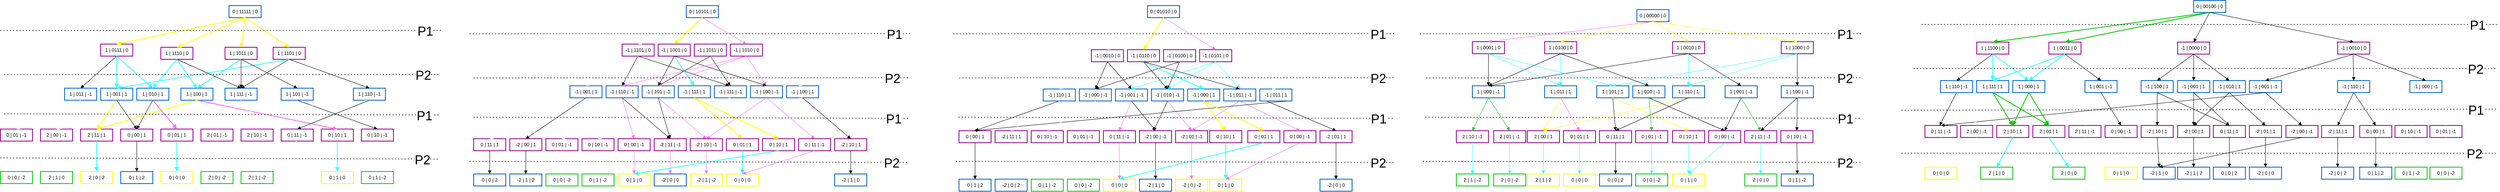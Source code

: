 <mxfile version="26.1.1">
  <diagram name="Page-1" id="Pm9EyPxCyrsyN_fbIw_H">
    <mxGraphModel dx="4226" dy="2658" grid="1" gridSize="10" guides="1" tooltips="1" connect="1" arrows="1" fold="1" page="1" pageScale="1" pageWidth="1169" pageHeight="827" math="0" shadow="0" adaptiveColors="simple">
      <root>
        <mxCell id="0" />
        <mxCell id="1" parent="0" />
        <mxCell id="A6AokKThXicrLh0-pZuk-423" value="2 | 1 | 0" style="whiteSpace=wrap;strokeWidth=2;strokeColor=#00CC00;" vertex="1" parent="1">
          <mxGeometry x="7307.25" y="653" width="80" height="30" as="geometry" />
        </mxCell>
        <mxCell id="A6AokKThXicrLh0-pZuk-424" value="-2 | 0 | 2" style="whiteSpace=wrap;strokeWidth=2;strokeColor=#0066CC;" vertex="1" parent="1">
          <mxGeometry x="8157.25" y="653" width="80" height="30" as="geometry" />
        </mxCell>
        <mxCell id="A6AokKThXicrLh0-pZuk-425" value="0 | 1 | -2" style="whiteSpace=wrap;strokeWidth=2;strokeColor=#00CC00;" vertex="1" parent="1">
          <mxGeometry x="8340.25" y="653" width="80" height="30" as="geometry" />
        </mxCell>
        <mxCell id="A6AokKThXicrLh0-pZuk-426" value="-1 | 100 | 1" style="whiteSpace=wrap;strokeWidth=2;strokeColor=#0066CC;" vertex="1" parent="1">
          <mxGeometry x="7707.25" y="437" width="80" height="30" as="geometry" />
        </mxCell>
        <mxCell id="A6AokKThXicrLh0-pZuk-427" value="0 | 00100 | 0" style="whiteSpace=wrap;strokeWidth=2;strokeColor=#0066CC;" vertex="1" parent="1">
          <mxGeometry x="7838.25" y="237" width="80" height="30" as="geometry" />
        </mxCell>
        <mxCell id="A6AokKThXicrLh0-pZuk-428" value="0 | 0 | 2" style="whiteSpace=wrap;strokeWidth=2;strokeColor=#0066CC;" vertex="1" parent="1">
          <mxGeometry x="7887.25" y="653" width="80" height="30" as="geometry" />
        </mxCell>
        <mxCell id="A6AokKThXicrLh0-pZuk-429" value="0 | 0 | 0" style="whiteSpace=wrap;strokeWidth=2;strokeColor=#FFFF00;" vertex="1" parent="1">
          <mxGeometry x="7168.25" y="653" width="80" height="30" as="geometry" />
        </mxCell>
        <mxCell id="A6AokKThXicrLh0-pZuk-430" value="1 | 110 | -1" style="whiteSpace=wrap;strokeWidth=2;strokeColor=#0066CC;" vertex="1" parent="1">
          <mxGeometry x="7207.25" y="437" width="80" height="30" as="geometry" />
        </mxCell>
        <mxCell id="A6AokKThXicrLh0-pZuk-431" value="-1 | 110 | 1" style="whiteSpace=wrap;strokeWidth=2;strokeColor=#0066CC;" vertex="1" parent="1">
          <mxGeometry x="8197.25" y="437" width="80" height="30" as="geometry" />
        </mxCell>
        <mxCell id="A6AokKThXicrLh0-pZuk-432" value="0 | 10 | -1" style="whiteSpace=wrap;strokeWidth=2;strokeColor=#990099;" vertex="1" parent="1">
          <mxGeometry x="8340.25" y="549" width="80" height="30" as="geometry" />
        </mxCell>
        <mxCell id="A6AokKThXicrLh0-pZuk-433" value="0 | 11 | 1" style="whiteSpace=wrap;strokeWidth=2;strokeColor=#990099;" vertex="1" parent="1">
          <mxGeometry x="7887.25" y="549" width="80" height="30" as="geometry" />
        </mxCell>
        <mxCell id="A6AokKThXicrLh0-pZuk-434" value="1 | 1100 | 0" style="whiteSpace=wrap;strokeWidth=2;strokeColor=#990099;" vertex="1" parent="1">
          <mxGeometry x="7297.25" y="341" width="80" height="30" as="geometry" />
        </mxCell>
        <mxCell id="A6AokKThXicrLh0-pZuk-435" value="-1 | 0010 | 0" style="whiteSpace=wrap;strokeWidth=2;strokeColor=#990099;" vertex="1" parent="1">
          <mxGeometry x="8197.25" y="341" width="80" height="30" as="geometry" />
        </mxCell>
        <mxCell id="A6AokKThXicrLh0-pZuk-436" value="-2 | 11 | 1" style="whiteSpace=wrap;strokeWidth=2;strokeColor=#990099;" vertex="1" parent="1">
          <mxGeometry x="8157.25" y="549" width="80" height="30" as="geometry" />
        </mxCell>
        <mxCell id="A6AokKThXicrLh0-pZuk-437" value="-1 | 001 | 1" style="whiteSpace=wrap;strokeWidth=2;strokeColor=#0066CC;" vertex="1" parent="1">
          <mxGeometry x="7798.25" y="437" width="80" height="30" as="geometry" />
        </mxCell>
        <mxCell id="A6AokKThXicrLh0-pZuk-438" value="-2 | 1 | 2" style="whiteSpace=wrap;strokeWidth=2;strokeColor=#0066CC;" vertex="1" parent="1">
          <mxGeometry x="7798.25" y="653" width="80" height="30" as="geometry" />
        </mxCell>
        <mxCell id="A6AokKThXicrLh0-pZuk-439" value="-1 | 001 | -1" style="whiteSpace=wrap;strokeWidth=2;strokeColor=#0066CC;" vertex="1" parent="1">
          <mxGeometry x="7977.25" y="437" width="80" height="30" as="geometry" />
        </mxCell>
        <mxCell id="A6AokKThXicrLh0-pZuk-440" value="1 | 000 | 1" style="whiteSpace=wrap;strokeWidth=2;strokeColor=#0066CC;" vertex="1" parent="1">
          <mxGeometry x="7387.25" y="437" width="80" height="30" as="geometry" />
        </mxCell>
        <mxCell id="A6AokKThXicrLh0-pZuk-441" value="-2 | 0 | 0" style="whiteSpace=wrap;strokeWidth=2;strokeColor=#0066CC;" vertex="1" parent="1">
          <mxGeometry x="7977.25" y="653" width="80" height="30" as="geometry" />
        </mxCell>
        <mxCell id="A6AokKThXicrLh0-pZuk-442" value="1 | 0011 | 0" style="whiteSpace=wrap;strokeWidth=2;strokeColor=#990099;" vertex="1" parent="1">
          <mxGeometry x="7477.25" y="341" width="80" height="30" as="geometry" />
        </mxCell>
        <mxCell id="A6AokKThXicrLh0-pZuk-443" value="0 | 00 | -1" style="whiteSpace=wrap;strokeWidth=2;strokeColor=#990099;" vertex="1" parent="1">
          <mxGeometry x="7617.25" y="549" width="80" height="30" as="geometry" />
        </mxCell>
        <mxCell id="A6AokKThXicrLh0-pZuk-444" value="1 | 111 | 1" style="whiteSpace=wrap;strokeWidth=2;strokeColor=#0066CC;" vertex="1" parent="1">
          <mxGeometry x="7297.25" y="437" width="80" height="30" as="geometry" />
        </mxCell>
        <mxCell id="A6AokKThXicrLh0-pZuk-445" value="0 | 0 | -2" style="whiteSpace=wrap;strokeWidth=2;strokeColor=#00CC00;" vertex="1" parent="1">
          <mxGeometry x="8427.25" y="653" width="80" height="30" as="geometry" />
        </mxCell>
        <mxCell id="A6AokKThXicrLh0-pZuk-446" value="-2 | 10 | 1" style="whiteSpace=wrap;strokeWidth=2;strokeColor=#990099;" vertex="1" parent="1">
          <mxGeometry x="7707.25" y="549" width="80" height="30" as="geometry" />
        </mxCell>
        <mxCell id="A6AokKThXicrLh0-pZuk-447" value="0 | 01 | -1" style="whiteSpace=wrap;strokeWidth=2;strokeColor=#990099;" vertex="1" parent="1">
          <mxGeometry x="8427.25" y="549" width="80" height="30" as="geometry" />
        </mxCell>
        <mxCell id="A6AokKThXicrLh0-pZuk-448" value="-1 | 000 | -1" style="whiteSpace=wrap;strokeWidth=2;strokeColor=#0066CC;" vertex="1" parent="1">
          <mxGeometry x="8377.25" y="437" width="80" height="30" as="geometry" />
        </mxCell>
        <mxCell id="A6AokKThXicrLh0-pZuk-449" value="0 | 00 | 1" style="whiteSpace=wrap;strokeWidth=2;strokeColor=#990099;" vertex="1" parent="1">
          <mxGeometry x="8252.25" y="549" width="80" height="30" as="geometry" />
        </mxCell>
        <mxCell id="A6AokKThXicrLh0-pZuk-450" value="-2 | 1 | 0" style="whiteSpace=wrap;strokeWidth=2;strokeColor=#0066CC;" vertex="1" parent="1">
          <mxGeometry x="7712.25" y="653" width="80" height="30" as="geometry" />
        </mxCell>
        <mxCell id="A6AokKThXicrLh0-pZuk-451" value="2 | 11 | -1" style="whiteSpace=wrap;strokeWidth=2;strokeColor=#990099;" vertex="1" parent="1">
          <mxGeometry x="7527.25" y="549" width="80" height="30" as="geometry" />
        </mxCell>
        <mxCell id="A6AokKThXicrLh0-pZuk-452" value="1 | 001 | -1" style="whiteSpace=wrap;strokeWidth=2;strokeColor=#0066CC;" vertex="1" parent="1">
          <mxGeometry x="7567.25" y="437" width="80" height="30" as="geometry" />
        </mxCell>
        <mxCell id="A6AokKThXicrLh0-pZuk-453" value="2 | 10 | 1" style="whiteSpace=wrap;strokeWidth=2;strokeColor=#990099;" vertex="1" parent="1">
          <mxGeometry x="7347.25" y="549" width="80" height="30" as="geometry" />
        </mxCell>
        <mxCell id="A6AokKThXicrLh0-pZuk-454" value="2 | 00 | -1" style="whiteSpace=wrap;strokeWidth=2;strokeColor=#990099;" vertex="1" parent="1">
          <mxGeometry x="7257.25" y="549" width="80" height="30" as="geometry" />
        </mxCell>
        <mxCell id="A6AokKThXicrLh0-pZuk-455" value="-2 | 00 | 1" style="whiteSpace=wrap;strokeWidth=2;strokeColor=#990099;" vertex="1" parent="1">
          <mxGeometry x="7798.25" y="549" width="80" height="30" as="geometry" />
        </mxCell>
        <mxCell id="A6AokKThXicrLh0-pZuk-456" value="-2 | 01 | 1" style="whiteSpace=wrap;strokeWidth=2;strokeColor=#990099;" vertex="1" parent="1">
          <mxGeometry x="7977.25" y="549" width="80" height="30" as="geometry" />
        </mxCell>
        <mxCell id="A6AokKThXicrLh0-pZuk-457" value="2 | 01 | 1" style="whiteSpace=wrap;strokeWidth=2;strokeColor=#990099;" vertex="1" parent="1">
          <mxGeometry x="7437.25" y="549" width="80" height="30" as="geometry" />
        </mxCell>
        <mxCell id="A6AokKThXicrLh0-pZuk-458" value="-1 | 010 | 1" style="whiteSpace=wrap;strokeWidth=2;strokeColor=#0066CC;" vertex="1" parent="1">
          <mxGeometry x="7887.25" y="437" width="80" height="30" as="geometry" />
        </mxCell>
        <mxCell id="A6AokKThXicrLh0-pZuk-459" value="2 | 0 | 0" style="whiteSpace=wrap;strokeWidth=2;strokeColor=#00CC00;" vertex="1" parent="1">
          <mxGeometry x="7487.25" y="653" width="80" height="30" as="geometry" />
        </mxCell>
        <mxCell id="A6AokKThXicrLh0-pZuk-460" value="-1 | 0000 | 0" style="whiteSpace=wrap;strokeWidth=2;strokeColor=#990099;" vertex="1" parent="1">
          <mxGeometry x="7798.25" y="341" width="80" height="30" as="geometry" />
        </mxCell>
        <mxCell id="A6AokKThXicrLh0-pZuk-461" value="0 | 11 | -1" style="whiteSpace=wrap;strokeWidth=2;strokeColor=#990099;" vertex="1" parent="1">
          <mxGeometry x="7168.25" y="549" width="80" height="30" as="geometry" />
        </mxCell>
        <mxCell id="A6AokKThXicrLh0-pZuk-462" value="-2 | 00 | -1" style="whiteSpace=wrap;strokeWidth=2;strokeColor=#990099;" vertex="1" parent="1">
          <mxGeometry x="8068.25" y="549" width="80" height="30" as="geometry" />
        </mxCell>
        <mxCell id="A6AokKThXicrLh0-pZuk-463" value="0 | 1 | 0" style="whiteSpace=wrap;strokeWidth=2;strokeColor=#FFFF00;" vertex="1" parent="1">
          <mxGeometry x="7617.25" y="653" width="80" height="30" as="geometry" />
        </mxCell>
        <mxCell id="A6AokKThXicrLh0-pZuk-464" value="0 | 1 | 2" style="whiteSpace=wrap;strokeWidth=2;strokeColor=#0066CC;" vertex="1" parent="1">
          <mxGeometry x="8252.25" y="653" width="80" height="30" as="geometry" />
        </mxCell>
        <mxCell id="A6AokKThXicrLh0-pZuk-465" value="" style="startArrow=none;endArrow=block;exitX=0.5;exitY=1;entryX=0.5;entryY=0;rounded=0;entryDx=0;entryDy=0;strokeColor=#FFFFFF;" edge="1" parent="1" source="A6AokKThXicrLh0-pZuk-454" target="A6AokKThXicrLh0-pZuk-423">
          <mxGeometry relative="1" as="geometry" />
        </mxCell>
        <mxCell id="A6AokKThXicrLh0-pZuk-466" value="" style="startArrow=none;endArrow=block;exitX=0.5;exitY=1;entryX=0.5;entryY=0;rounded=0;" edge="1" parent="1" source="A6AokKThXicrLh0-pZuk-433" target="A6AokKThXicrLh0-pZuk-428">
          <mxGeometry relative="1" as="geometry" />
        </mxCell>
        <mxCell id="A6AokKThXicrLh0-pZuk-467" value="" style="startArrow=none;endArrow=block;exitX=0.5;exitY=1;entryX=0.5;entryY=0;rounded=0;" edge="1" parent="1" source="A6AokKThXicrLh0-pZuk-449" target="A6AokKThXicrLh0-pZuk-464">
          <mxGeometry relative="1" as="geometry" />
        </mxCell>
        <mxCell id="A6AokKThXicrLh0-pZuk-468" value="" style="startArrow=none;endArrow=block;exitX=0.5;exitY=1;entryX=0.5;entryY=0;rounded=0;exitDx=0;exitDy=0;strokeColor=#FFFFFF;" edge="1" parent="1" source="A6AokKThXicrLh0-pZuk-448" target="A6AokKThXicrLh0-pZuk-432">
          <mxGeometry relative="1" as="geometry" />
        </mxCell>
        <mxCell id="A6AokKThXicrLh0-pZuk-469" value="" style="startArrow=none;endArrow=block;exitX=0.5;exitY=1;entryX=0.46;entryY=0;rounded=0;" edge="1" parent="1" source="A6AokKThXicrLh0-pZuk-430" target="A6AokKThXicrLh0-pZuk-461">
          <mxGeometry relative="1" as="geometry" />
        </mxCell>
        <mxCell id="A6AokKThXicrLh0-pZuk-470" value="" style="startArrow=none;endArrow=block;exitX=0.5;exitY=1;entryX=0.5;entryY=0;rounded=0;exitDx=0;exitDy=0;entryDx=0;entryDy=0;" edge="1" parent="1" source="A6AokKThXicrLh0-pZuk-458" target="A6AokKThXicrLh0-pZuk-455">
          <mxGeometry relative="1" as="geometry" />
        </mxCell>
        <mxCell id="A6AokKThXicrLh0-pZuk-471" value="" style="startArrow=none;endArrow=block;exitX=0.5;exitY=1;entryX=0.5;entryY=0;rounded=0;" edge="1" parent="1" source="A6AokKThXicrLh0-pZuk-436" target="A6AokKThXicrLh0-pZuk-424">
          <mxGeometry relative="1" as="geometry" />
        </mxCell>
        <mxCell id="A6AokKThXicrLh0-pZuk-472" value="" style="startArrow=none;endArrow=block;exitX=0.5;exitY=1;entryX=0.5;entryY=0;rounded=0;exitDx=0;exitDy=0;" edge="1" parent="1" source="A6AokKThXicrLh0-pZuk-431" target="A6AokKThXicrLh0-pZuk-436">
          <mxGeometry relative="1" as="geometry" />
        </mxCell>
        <mxCell id="A6AokKThXicrLh0-pZuk-473" value="" style="startArrow=none;endArrow=block;exitX=0.5;exitY=1;entryX=0.5;entryY=0;rounded=0;exitDx=0;exitDy=0;" edge="1" parent="1" source="A6AokKThXicrLh0-pZuk-435" target="A6AokKThXicrLh0-pZuk-439">
          <mxGeometry relative="1" as="geometry" />
        </mxCell>
        <mxCell id="A6AokKThXicrLh0-pZuk-474" value="" style="startArrow=none;endArrow=block;exitX=0.5;exitY=1;entryX=0.5;entryY=0;rounded=0;exitDx=0;exitDy=0;" edge="1" parent="1" source="A6AokKThXicrLh0-pZuk-460" target="A6AokKThXicrLh0-pZuk-437">
          <mxGeometry relative="1" as="geometry" />
        </mxCell>
        <mxCell id="A6AokKThXicrLh0-pZuk-475" value="" style="startArrow=none;endArrow=block;exitX=0.5;exitY=1;entryX=0.5;entryY=0;rounded=0;" edge="1" parent="1" source="A6AokKThXicrLh0-pZuk-456" target="A6AokKThXicrLh0-pZuk-441">
          <mxGeometry relative="1" as="geometry" />
        </mxCell>
        <mxCell id="A6AokKThXicrLh0-pZuk-476" value="" style="startArrow=none;endArrow=block;exitX=0.5;exitY=1;rounded=0;entryX=0.5;entryY=0;entryDx=0;entryDy=0;exitDx=0;exitDy=0;strokeColor=#33FFFF;strokeWidth=2;" edge="1" parent="1" source="A6AokKThXicrLh0-pZuk-442" target="A6AokKThXicrLh0-pZuk-444">
          <mxGeometry relative="1" as="geometry">
            <mxPoint x="7457.25" y="427" as="targetPoint" />
          </mxGeometry>
        </mxCell>
        <mxCell id="A6AokKThXicrLh0-pZuk-477" value="" style="startArrow=none;endArrow=block;exitX=0.5;exitY=1;entryX=0.5;entryY=0;rounded=0;entryDx=0;entryDy=0;exitDx=0;exitDy=0;" edge="1" parent="1" source="A6AokKThXicrLh0-pZuk-439" target="A6AokKThXicrLh0-pZuk-461">
          <mxGeometry relative="1" as="geometry" />
        </mxCell>
        <mxCell id="A6AokKThXicrLh0-pZuk-478" value="" style="startArrow=none;endArrow=block;exitX=0.5;exitY=1;entryX=0.5;entryY=0;rounded=0;exitDx=0;exitDy=0;" edge="1" parent="1" source="A6AokKThXicrLh0-pZuk-458" target="A6AokKThXicrLh0-pZuk-456">
          <mxGeometry relative="1" as="geometry" />
        </mxCell>
        <mxCell id="A6AokKThXicrLh0-pZuk-479" value="" style="startArrow=none;endArrow=block;exitX=0.5;exitY=1;entryX=0.5;entryY=0;rounded=0;strokeColor=#FFFFFF;" edge="1" parent="1" source="A6AokKThXicrLh0-pZuk-443" target="A6AokKThXicrLh0-pZuk-463">
          <mxGeometry relative="1" as="geometry" />
        </mxCell>
        <mxCell id="A6AokKThXicrLh0-pZuk-480" value="" style="startArrow=none;endArrow=block;exitX=0.5;exitY=1;rounded=0;entryX=0.5;entryY=0;entryDx=0;entryDy=0;" edge="1" parent="1" source="A6AokKThXicrLh0-pZuk-462" target="A6AokKThXicrLh0-pZuk-450">
          <mxGeometry relative="1" as="geometry">
            <mxPoint x="7780.25" y="627" as="targetPoint" />
          </mxGeometry>
        </mxCell>
        <mxCell id="A6AokKThXicrLh0-pZuk-481" value="" style="startArrow=none;endArrow=block;exitX=0.48;exitY=1;entryX=0.5;entryY=0;rounded=0;" edge="1" parent="1" source="A6AokKThXicrLh0-pZuk-435" target="A6AokKThXicrLh0-pZuk-431">
          <mxGeometry relative="1" as="geometry" />
        </mxCell>
        <mxCell id="A6AokKThXicrLh0-pZuk-482" value="" style="startArrow=none;endArrow=block;exitX=0.5;exitY=1;entryX=0.5;entryY=0;rounded=0;exitDx=0;exitDy=0;" edge="1" parent="1" source="A6AokKThXicrLh0-pZuk-460" target="A6AokKThXicrLh0-pZuk-426">
          <mxGeometry relative="1" as="geometry" />
        </mxCell>
        <mxCell id="A6AokKThXicrLh0-pZuk-483" value="" style="startArrow=none;endArrow=block;exitX=0.5;exitY=1;entryX=0.5;entryY=0;rounded=0;exitDx=0;exitDy=0;" edge="1" parent="1" source="A6AokKThXicrLh0-pZuk-434" target="A6AokKThXicrLh0-pZuk-430">
          <mxGeometry relative="1" as="geometry" />
        </mxCell>
        <mxCell id="A6AokKThXicrLh0-pZuk-484" value="" style="startArrow=none;endArrow=block;exitX=0.5;exitY=1;entryX=0.5;entryY=0;rounded=0;exitDx=0;exitDy=0;entryDx=0;entryDy=0;strokeColor=#33FFFF;strokeWidth=2;" edge="1" parent="1" source="A6AokKThXicrLh0-pZuk-434" target="A6AokKThXicrLh0-pZuk-444">
          <mxGeometry relative="1" as="geometry" />
        </mxCell>
        <mxCell id="A6AokKThXicrLh0-pZuk-485" value="" style="startArrow=none;endArrow=block;exitX=0.5;exitY=1;entryX=0.5;entryY=0;rounded=0;entryDx=0;entryDy=0;strokeColor=#33FFFF;strokeWidth=2;" edge="1" parent="1" source="A6AokKThXicrLh0-pZuk-457" target="A6AokKThXicrLh0-pZuk-459">
          <mxGeometry relative="1" as="geometry" />
        </mxCell>
        <mxCell id="A6AokKThXicrLh0-pZuk-486" value="" style="startArrow=none;endArrow=block;exitX=0.5;exitY=1;entryX=0.5;entryY=0;rounded=0;exitDx=0;exitDy=0;strokeColor=#00CC00;strokeWidth=2;" edge="1" parent="1" source="A6AokKThXicrLh0-pZuk-427" target="A6AokKThXicrLh0-pZuk-434">
          <mxGeometry relative="1" as="geometry" />
        </mxCell>
        <mxCell id="A6AokKThXicrLh0-pZuk-487" value="" style="startArrow=none;endArrow=block;entryX=0.5;entryY=0;rounded=0;entryDx=0;entryDy=0;exitX=0.5;exitY=1;exitDx=0;exitDy=0;strokeColor=#33FFFF;strokeWidth=2;" edge="1" parent="1" source="A6AokKThXicrLh0-pZuk-442" target="A6AokKThXicrLh0-pZuk-440">
          <mxGeometry relative="1" as="geometry">
            <mxPoint x="7397.25" y="397" as="sourcePoint" />
          </mxGeometry>
        </mxCell>
        <mxCell id="A6AokKThXicrLh0-pZuk-488" value="" style="startArrow=none;endArrow=block;exitX=0.5;exitY=1;entryX=0.5;entryY=0;rounded=0;strokeColor=#FFFFFF;" edge="1" parent="1" source="A6AokKThXicrLh0-pZuk-447" target="A6AokKThXicrLh0-pZuk-445">
          <mxGeometry relative="1" as="geometry" />
        </mxCell>
        <mxCell id="A6AokKThXicrLh0-pZuk-489" value="" style="startArrow=none;endArrow=block;entryX=0.5;entryY=0;rounded=0;exitX=0.5;exitY=1;exitDx=0;exitDy=0;" edge="1" parent="1" source="A6AokKThXicrLh0-pZuk-439" target="A6AokKThXicrLh0-pZuk-462">
          <mxGeometry relative="1" as="geometry">
            <mxPoint x="8860.25" y="507" as="sourcePoint" />
          </mxGeometry>
        </mxCell>
        <mxCell id="A6AokKThXicrLh0-pZuk-490" value="" style="startArrow=none;endArrow=block;exitX=0.5;exitY=1;entryX=0.5;entryY=0;rounded=0;exitDx=0;exitDy=0;strokeColor=#FFFFFF;" edge="1" parent="1" source="A6AokKThXicrLh0-pZuk-452" target="A6AokKThXicrLh0-pZuk-451">
          <mxGeometry relative="1" as="geometry" />
        </mxCell>
        <mxCell id="A6AokKThXicrLh0-pZuk-491" value="" style="startArrow=none;endArrow=block;exitX=0.5;exitY=1;entryX=0.5;entryY=0;rounded=0;exitDx=0;exitDy=0;entryDx=0;entryDy=0;strokeColor=#00CC00;strokeWidth=2;" edge="1" parent="1" source="A6AokKThXicrLh0-pZuk-444" target="A6AokKThXicrLh0-pZuk-453">
          <mxGeometry relative="1" as="geometry" />
        </mxCell>
        <mxCell id="A6AokKThXicrLh0-pZuk-492" value="" style="startArrow=none;endArrow=block;exitX=0.5;exitY=1;entryX=0.5;entryY=0;rounded=0;strokeColor=#FFFFFF;" edge="1" parent="1" source="A6AokKThXicrLh0-pZuk-461" target="A6AokKThXicrLh0-pZuk-429">
          <mxGeometry relative="1" as="geometry" />
        </mxCell>
        <mxCell id="A6AokKThXicrLh0-pZuk-493" value="" style="startArrow=none;endArrow=block;exitX=0.5;exitY=1;entryX=0.5;entryY=0;rounded=0;exitDx=0;exitDy=0;strokeColor=#FFFFFF;" edge="1" parent="1" source="A6AokKThXicrLh0-pZuk-430" target="A6AokKThXicrLh0-pZuk-454">
          <mxGeometry relative="1" as="geometry" />
        </mxCell>
        <mxCell id="A6AokKThXicrLh0-pZuk-494" value="" style="startArrow=none;endArrow=block;exitX=0.5;exitY=1;entryX=0.5;entryY=0;rounded=0;exitDx=0;exitDy=0;" edge="1" parent="1" source="A6AokKThXicrLh0-pZuk-427" target="A6AokKThXicrLh0-pZuk-460">
          <mxGeometry relative="1" as="geometry" />
        </mxCell>
        <mxCell id="A6AokKThXicrLh0-pZuk-495" value="" style="startArrow=none;endArrow=block;exitX=0.5;exitY=1;entryX=0.5;entryY=0;rounded=0;exitDx=0;exitDy=0;entryDx=0;entryDy=0;strokeColor=#33FFFF;strokeWidth=2;" edge="1" parent="1" source="A6AokKThXicrLh0-pZuk-434" target="A6AokKThXicrLh0-pZuk-440">
          <mxGeometry relative="1" as="geometry" />
        </mxCell>
        <mxCell id="A6AokKThXicrLh0-pZuk-496" value="" style="startArrow=none;endArrow=block;exitX=0.5;exitY=1;entryX=0.5;entryY=0;rounded=0;exitDx=0;exitDy=0;entryDx=0;entryDy=0;" edge="1" parent="1" source="A6AokKThXicrLh0-pZuk-437" target="A6AokKThXicrLh0-pZuk-455">
          <mxGeometry relative="1" as="geometry" />
        </mxCell>
        <mxCell id="A6AokKThXicrLh0-pZuk-497" value="" style="startArrow=none;endArrow=block;exitX=0.5;exitY=1;rounded=0;entryX=0.5;entryY=0;entryDx=0;entryDy=0;" edge="1" parent="1" source="A6AokKThXicrLh0-pZuk-446" target="A6AokKThXicrLh0-pZuk-450">
          <mxGeometry relative="1" as="geometry">
            <mxPoint x="7820.25" y="637" as="targetPoint" />
          </mxGeometry>
        </mxCell>
        <mxCell id="A6AokKThXicrLh0-pZuk-498" value="" style="startArrow=none;endArrow=block;exitX=0.5;exitY=1;entryX=0.5;entryY=0;rounded=0;entryDx=0;entryDy=0;exitDx=0;exitDy=0;strokeColor=#00CC00;strokeWidth=2;" edge="1" parent="1" source="A6AokKThXicrLh0-pZuk-440" target="A6AokKThXicrLh0-pZuk-453">
          <mxGeometry relative="1" as="geometry" />
        </mxCell>
        <mxCell id="A6AokKThXicrLh0-pZuk-499" value="" style="startArrow=none;endArrow=block;exitX=0.5;exitY=1;entryX=0.52;entryY=0;rounded=0;strokeColor=#FFFFFF;" edge="1" parent="1" source="A6AokKThXicrLh0-pZuk-451" target="A6AokKThXicrLh0-pZuk-459">
          <mxGeometry relative="1" as="geometry" />
        </mxCell>
        <mxCell id="A6AokKThXicrLh0-pZuk-500" value="" style="startArrow=none;endArrow=block;exitX=0.5;exitY=1;entryX=0.5;entryY=0;rounded=0;exitDx=0;exitDy=0;" edge="1" parent="1" source="A6AokKThXicrLh0-pZuk-452" target="A6AokKThXicrLh0-pZuk-443">
          <mxGeometry relative="1" as="geometry" />
        </mxCell>
        <mxCell id="A6AokKThXicrLh0-pZuk-501" value="" style="startArrow=none;endArrow=block;exitX=0.5;exitY=1;entryX=0.5;entryY=0;rounded=0;exitDx=0;exitDy=0;" edge="1" parent="1" source="A6AokKThXicrLh0-pZuk-426" target="A6AokKThXicrLh0-pZuk-446">
          <mxGeometry relative="1" as="geometry" />
        </mxCell>
        <mxCell id="A6AokKThXicrLh0-pZuk-502" value="" style="startArrow=none;endArrow=block;exitX=0.5;exitY=1;entryX=0.5;entryY=0;rounded=0;" edge="1" parent="1" source="A6AokKThXicrLh0-pZuk-455" target="A6AokKThXicrLh0-pZuk-438">
          <mxGeometry relative="1" as="geometry" />
        </mxCell>
        <mxCell id="A6AokKThXicrLh0-pZuk-503" value="" style="startArrow=none;endArrow=block;exitX=0.5;exitY=1;entryX=0.5;entryY=0;rounded=0;exitDx=0;exitDy=0;entryDx=0;entryDy=0;strokeColor=#00CC00;strokeWidth=2;" edge="1" parent="1" source="A6AokKThXicrLh0-pZuk-444" target="A6AokKThXicrLh0-pZuk-457">
          <mxGeometry relative="1" as="geometry" />
        </mxCell>
        <mxCell id="A6AokKThXicrLh0-pZuk-504" value="" style="startArrow=none;endArrow=block;exitX=0.5;exitY=1;entryX=0.5;entryY=0;rounded=0;strokeColor=#FFFFFF;" edge="1" parent="1" source="A6AokKThXicrLh0-pZuk-432" target="A6AokKThXicrLh0-pZuk-425">
          <mxGeometry relative="1" as="geometry" />
        </mxCell>
        <mxCell id="A6AokKThXicrLh0-pZuk-505" value="" style="startArrow=none;endArrow=block;exitX=0.5;exitY=1;entryX=0.5;entryY=0;rounded=0;exitDx=0;exitDy=0;" edge="1" parent="1" source="A6AokKThXicrLh0-pZuk-431" target="A6AokKThXicrLh0-pZuk-449">
          <mxGeometry relative="1" as="geometry" />
        </mxCell>
        <mxCell id="A6AokKThXicrLh0-pZuk-506" value="" style="startArrow=none;endArrow=block;exitX=0.5;exitY=1;entryX=0.5;entryY=0;rounded=0;exitDx=0;exitDy=0;" edge="1" parent="1" source="A6AokKThXicrLh0-pZuk-460" target="A6AokKThXicrLh0-pZuk-458">
          <mxGeometry relative="1" as="geometry" />
        </mxCell>
        <mxCell id="A6AokKThXicrLh0-pZuk-507" value="" style="startArrow=none;endArrow=block;exitX=0.5;exitY=1;entryX=0.5;entryY=0;rounded=0;exitDx=0;exitDy=0;" edge="1" parent="1" source="A6AokKThXicrLh0-pZuk-427" target="A6AokKThXicrLh0-pZuk-435">
          <mxGeometry relative="1" as="geometry" />
        </mxCell>
        <mxCell id="A6AokKThXicrLh0-pZuk-508" value="" style="startArrow=none;endArrow=block;exitX=0.5;exitY=1;entryX=0.5;entryY=0;rounded=0;exitDx=0;exitDy=0;strokeColor=#FFFFFF;" edge="1" parent="1" source="A6AokKThXicrLh0-pZuk-448" target="A6AokKThXicrLh0-pZuk-447">
          <mxGeometry relative="1" as="geometry" />
        </mxCell>
        <mxCell id="A6AokKThXicrLh0-pZuk-509" value="" style="startArrow=none;endArrow=block;exitX=0.5;exitY=1;entryX=0.5;entryY=0;rounded=0;exitDx=0;exitDy=0;" edge="1" parent="1" source="A6AokKThXicrLh0-pZuk-442" target="A6AokKThXicrLh0-pZuk-452">
          <mxGeometry relative="1" as="geometry" />
        </mxCell>
        <mxCell id="A6AokKThXicrLh0-pZuk-510" value="" style="startArrow=none;endArrow=block;exitX=0.5;exitY=1;entryX=0.5;entryY=0;rounded=0;exitDx=0;exitDy=0;" edge="1" parent="1" source="A6AokKThXicrLh0-pZuk-435" target="A6AokKThXicrLh0-pZuk-448">
          <mxGeometry relative="1" as="geometry" />
        </mxCell>
        <mxCell id="A6AokKThXicrLh0-pZuk-511" value="" style="startArrow=none;endArrow=block;rounded=0;exitX=0.5;exitY=1;exitDx=0;exitDy=0;entryX=0.5;entryY=0;entryDx=0;entryDy=0;" edge="1" parent="1" source="A6AokKThXicrLh0-pZuk-426" target="A6AokKThXicrLh0-pZuk-433">
          <mxGeometry relative="1" as="geometry">
            <mxPoint x="8288.25" y="487" as="sourcePoint" />
            <mxPoint x="8098.25" y="549" as="targetPoint" />
          </mxGeometry>
        </mxCell>
        <mxCell id="A6AokKThXicrLh0-pZuk-512" value="" style="startArrow=none;endArrow=block;exitX=0.5;exitY=1;entryX=0.5;entryY=0;rounded=0;entryDx=0;entryDy=0;exitDx=0;exitDy=0;" edge="1" parent="1" source="A6AokKThXicrLh0-pZuk-437" target="A6AokKThXicrLh0-pZuk-433">
          <mxGeometry relative="1" as="geometry" />
        </mxCell>
        <mxCell id="A6AokKThXicrLh0-pZuk-513" value="" style="startArrow=none;endArrow=block;exitX=0.5;exitY=1;entryX=0.5;entryY=0;rounded=0;exitDx=0;exitDy=0;entryDx=0;entryDy=0;strokeColor=#00CC00;strokeWidth=2;" edge="1" parent="1" source="A6AokKThXicrLh0-pZuk-440" target="A6AokKThXicrLh0-pZuk-457">
          <mxGeometry relative="1" as="geometry" />
        </mxCell>
        <mxCell id="A6AokKThXicrLh0-pZuk-514" value="" style="startArrow=none;endArrow=block;exitX=0.5;exitY=1;entryX=0.5;entryY=0;rounded=0;exitDx=0;exitDy=0;strokeColor=#00CC00;strokeWidth=2;" edge="1" parent="1" source="A6AokKThXicrLh0-pZuk-427" target="A6AokKThXicrLh0-pZuk-442">
          <mxGeometry relative="1" as="geometry" />
        </mxCell>
        <mxCell id="A6AokKThXicrLh0-pZuk-515" value="" style="startArrow=none;endArrow=block;exitX=0.5;exitY=1;entryX=0.5;entryY=0;rounded=0;strokeColor=#33FFFF;strokeWidth=2;" edge="1" parent="1" source="A6AokKThXicrLh0-pZuk-453" target="A6AokKThXicrLh0-pZuk-423">
          <mxGeometry relative="1" as="geometry" />
        </mxCell>
        <mxCell id="A6AokKThXicrLh0-pZuk-520" value="" style="endArrow=none;dashed=1;html=1;dashPattern=1 3;strokeWidth=2;rounded=0;" edge="1" parent="1">
          <mxGeometry width="50" height="50" relative="1" as="geometry">
            <mxPoint x="7160" y="297" as="sourcePoint" />
            <mxPoint x="8598.917" y="297" as="targetPoint" />
          </mxGeometry>
        </mxCell>
        <mxCell id="A6AokKThXicrLh0-pZuk-521" value="&lt;font style=&quot;font-size: 32px;&quot;&gt;P1&lt;/font&gt;" style="edgeLabel;html=1;align=center;verticalAlign=middle;resizable=0;points=[];" vertex="1" connectable="0" parent="A6AokKThXicrLh0-pZuk-520">
          <mxGeometry x="0.928" y="-2" relative="1" as="geometry">
            <mxPoint x="-1" as="offset" />
          </mxGeometry>
        </mxCell>
        <mxCell id="A6AokKThXicrLh0-pZuk-522" value="" style="endArrow=none;dashed=1;html=1;dashPattern=1 3;strokeWidth=2;rounded=0;" edge="1" parent="1">
          <mxGeometry width="50" height="50" relative="1" as="geometry">
            <mxPoint x="7140" y="407" as="sourcePoint" />
            <mxPoint x="8594.087" y="407" as="targetPoint" />
          </mxGeometry>
        </mxCell>
        <mxCell id="A6AokKThXicrLh0-pZuk-523" value="&lt;font style=&quot;font-size: 32px;&quot;&gt;P2&lt;/font&gt;" style="edgeLabel;html=1;align=center;verticalAlign=middle;resizable=0;points=[];" vertex="1" connectable="0" parent="A6AokKThXicrLh0-pZuk-522">
          <mxGeometry x="0.928" y="-2" relative="1" as="geometry">
            <mxPoint x="-1" as="offset" />
          </mxGeometry>
        </mxCell>
        <mxCell id="A6AokKThXicrLh0-pZuk-526" value="" style="endArrow=none;dashed=1;html=1;dashPattern=1 3;strokeWidth=2;rounded=0;" edge="1" parent="1">
          <mxGeometry width="50" height="50" relative="1" as="geometry">
            <mxPoint x="7110" y="618" as="sourcePoint" />
            <mxPoint x="8591.667" y="618.17" as="targetPoint" />
          </mxGeometry>
        </mxCell>
        <mxCell id="A6AokKThXicrLh0-pZuk-527" value="&lt;font style=&quot;font-size: 32px;&quot;&gt;P2&lt;/font&gt;" style="edgeLabel;html=1;align=center;verticalAlign=middle;resizable=0;points=[];" vertex="1" connectable="0" parent="A6AokKThXicrLh0-pZuk-526">
          <mxGeometry x="0.928" y="-2" relative="1" as="geometry">
            <mxPoint x="-1" as="offset" />
          </mxGeometry>
        </mxCell>
        <mxCell id="A6AokKThXicrLh0-pZuk-528" value="" style="endArrow=none;dashed=1;html=1;dashPattern=1 3;strokeWidth=2;rounded=0;" edge="1" parent="1">
          <mxGeometry width="50" height="50" relative="1" as="geometry">
            <mxPoint x="7110" y="511" as="sourcePoint" />
            <mxPoint x="8596.497" y="508.17" as="targetPoint" />
          </mxGeometry>
        </mxCell>
        <mxCell id="A6AokKThXicrLh0-pZuk-529" value="&lt;font style=&quot;font-size: 32px;&quot;&gt;P1&lt;/font&gt;" style="edgeLabel;html=1;align=center;verticalAlign=middle;resizable=0;points=[];" vertex="1" connectable="0" parent="A6AokKThXicrLh0-pZuk-528">
          <mxGeometry x="0.928" y="-2" relative="1" as="geometry">
            <mxPoint x="-1" as="offset" />
          </mxGeometry>
        </mxCell>
        <mxCell id="A6AokKThXicrLh0-pZuk-530" value="1 | 111 | -1" style="whiteSpace=wrap;strokeWidth=2;strokeColor=#0066CC;" vertex="1" parent="1">
          <mxGeometry x="2930" y="456" width="80" height="30" as="geometry" />
        </mxCell>
        <mxCell id="A6AokKThXicrLh0-pZuk-531" value="2 | 1 | -2" style="whiteSpace=wrap;strokeWidth=2;strokeColor=#00CC00;" vertex="1" parent="1">
          <mxGeometry x="2970" y="664" width="80" height="30" as="geometry" />
        </mxCell>
        <mxCell id="A6AokKThXicrLh0-pZuk-532" value="1 | 1011 | 0" style="whiteSpace=wrap;strokeWidth=2;strokeColor=#990099;" vertex="1" parent="1">
          <mxGeometry x="2930" y="354" width="80" height="30" as="geometry" />
        </mxCell>
        <mxCell id="A6AokKThXicrLh0-pZuk-533" value="2 | 01 | -1" style="whiteSpace=wrap;strokeWidth=2;strokeColor=#990099;" vertex="1" parent="1">
          <mxGeometry x="2870" y="558" width="80" height="30" as="geometry" />
        </mxCell>
        <mxCell id="A6AokKThXicrLh0-pZuk-534" value="0 | 01 | -1" style="whiteSpace=wrap;strokeWidth=2;strokeColor=#990099;" vertex="1" parent="1">
          <mxGeometry x="2370" y="558" width="80" height="30" as="geometry" />
        </mxCell>
        <mxCell id="A6AokKThXicrLh0-pZuk-535" value="0 | 0 | -2" style="whiteSpace=wrap;strokeWidth=2;strokeColor=#00CC00;" vertex="1" parent="1">
          <mxGeometry x="2370" y="664" width="80" height="30" as="geometry" />
        </mxCell>
        <mxCell id="A6AokKThXicrLh0-pZuk-536" value="2 | 00 | -1" style="whiteSpace=wrap;strokeWidth=2;strokeColor=#990099;" vertex="1" parent="1">
          <mxGeometry x="2470" y="558" width="80" height="30" as="geometry" />
        </mxCell>
        <mxCell id="A6AokKThXicrLh0-pZuk-537" value="1 | 1101 | 0" style="whiteSpace=wrap;strokeWidth=2;strokeColor=#990099;" vertex="1" parent="1">
          <mxGeometry x="3050" y="354" width="80" height="30" as="geometry" />
        </mxCell>
        <mxCell id="A6AokKThXicrLh0-pZuk-538" value="1 | 100 | 1" style="whiteSpace=wrap;strokeWidth=2;strokeColor=#0066CC;" vertex="1" parent="1">
          <mxGeometry x="2820" y="456" width="80" height="30" as="geometry" />
        </mxCell>
        <mxCell id="A6AokKThXicrLh0-pZuk-539" value="1 | 0111 | 0" style="whiteSpace=wrap;strokeWidth=2;strokeColor=#990099;" vertex="1" parent="1">
          <mxGeometry x="2620" y="346" width="80" height="30" as="geometry" />
        </mxCell>
        <mxCell id="A6AokKThXicrLh0-pZuk-540" value="0 | 10 | -1" style="whiteSpace=wrap;strokeWidth=2;strokeColor=#990099;" vertex="1" parent="1">
          <mxGeometry x="3270" y="558" width="80" height="30" as="geometry" />
        </mxCell>
        <mxCell id="A6AokKThXicrLh0-pZuk-541" value="0 | 1 | 0" style="whiteSpace=wrap;strokeWidth=2;strokeColor=#FFFF00;" vertex="1" parent="1">
          <mxGeometry x="3170" y="664" width="80" height="30" as="geometry" />
        </mxCell>
        <mxCell id="A6AokKThXicrLh0-pZuk-542" value="0 | 11111 | 0" style="whiteSpace=wrap;strokeWidth=2;strokeColor=#0066CC;" vertex="1" parent="1">
          <mxGeometry x="2940" y="250" width="80" height="30" as="geometry" />
        </mxCell>
        <mxCell id="A6AokKThXicrLh0-pZuk-543" value="0 | 11 | -1" style="whiteSpace=wrap;strokeWidth=2;strokeColor=#990099;" vertex="1" parent="1">
          <mxGeometry x="3070" y="558" width="80" height="30" as="geometry" />
        </mxCell>
        <mxCell id="A6AokKThXicrLh0-pZuk-544" value="0 | 0 | 0" style="whiteSpace=wrap;strokeWidth=2;strokeColor=#FFFF00;" vertex="1" parent="1">
          <mxGeometry x="2770" y="664" width="80" height="30" as="geometry" />
        </mxCell>
        <mxCell id="A6AokKThXicrLh0-pZuk-545" value="2 | 10 | -1" style="whiteSpace=wrap;strokeWidth=2;strokeColor=#990099;" vertex="1" parent="1">
          <mxGeometry x="2970" y="558" width="80" height="30" as="geometry" />
        </mxCell>
        <mxCell id="A6AokKThXicrLh0-pZuk-546" value="0 | 10 | 1" style="whiteSpace=wrap;strokeWidth=2;strokeColor=#990099;" vertex="1" parent="1">
          <mxGeometry x="3170" y="558" width="80" height="30" as="geometry" />
        </mxCell>
        <mxCell id="A6AokKThXicrLh0-pZuk-547" value="1 | 1110 | 0" style="whiteSpace=wrap;strokeWidth=2;strokeColor=#990099;" vertex="1" parent="1">
          <mxGeometry x="2770" y="354" width="80" height="30" as="geometry" />
        </mxCell>
        <mxCell id="A6AokKThXicrLh0-pZuk-548" value="1 | 010 | 1" style="whiteSpace=wrap;strokeWidth=2;strokeColor=#0066CC;" vertex="1" parent="1">
          <mxGeometry x="2710" y="456" width="80" height="30" as="geometry" />
        </mxCell>
        <mxCell id="A6AokKThXicrLh0-pZuk-549" value="2 | 1 | 0" style="whiteSpace=wrap;strokeWidth=2;strokeColor=#00CC00;" vertex="1" parent="1">
          <mxGeometry x="2470" y="664" width="80" height="30" as="geometry" />
        </mxCell>
        <mxCell id="A6AokKThXicrLh0-pZuk-550" value="1 | 101 | -1" style="whiteSpace=wrap;strokeWidth=2;strokeColor=#0066CC;" vertex="1" parent="1">
          <mxGeometry x="3070" y="456" width="80" height="30" as="geometry" />
        </mxCell>
        <mxCell id="A6AokKThXicrLh0-pZuk-551" value="0 | 00 | 1" style="whiteSpace=wrap;strokeWidth=2;strokeColor=#990099;" vertex="1" parent="1">
          <mxGeometry x="2670" y="558" width="80" height="30" as="geometry" />
        </mxCell>
        <mxCell id="A6AokKThXicrLh0-pZuk-552" value="2 | 0 | 2" style="whiteSpace=wrap;strokeWidth=2;strokeColor=#FFFF00;" vertex="1" parent="1">
          <mxGeometry x="2570" y="664" width="80" height="30" as="geometry" />
        </mxCell>
        <mxCell id="A6AokKThXicrLh0-pZuk-553" value="1 | 001 | 1" style="whiteSpace=wrap;strokeWidth=2;strokeColor=#0066CC;" vertex="1" parent="1">
          <mxGeometry x="2620" y="456" width="80" height="30" as="geometry" />
        </mxCell>
        <mxCell id="A6AokKThXicrLh0-pZuk-554" value="2 | 11 | 1" style="whiteSpace=wrap;strokeWidth=2;strokeColor=#990099;" vertex="1" parent="1">
          <mxGeometry x="2570" y="558" width="80" height="30" as="geometry" />
        </mxCell>
        <mxCell id="A6AokKThXicrLh0-pZuk-555" value="1 | 110 | -1" style="whiteSpace=wrap;strokeWidth=2;strokeColor=#0066CC;" vertex="1" parent="1">
          <mxGeometry x="3250" y="456" width="80" height="30" as="geometry" />
        </mxCell>
        <mxCell id="A6AokKThXicrLh0-pZuk-556" value="0 | 1 | -2" style="whiteSpace=wrap;strokeWidth=2;strokeColor=#00CC00;" vertex="1" parent="1">
          <mxGeometry x="3270" y="664" width="80" height="30" as="geometry" />
        </mxCell>
        <mxCell id="A6AokKThXicrLh0-pZuk-557" value="0 | 1 | 2" style="whiteSpace=wrap;strokeWidth=2;strokeColor=#0066CC;" vertex="1" parent="1">
          <mxGeometry x="2670" y="664" width="80" height="30" as="geometry" />
        </mxCell>
        <mxCell id="A6AokKThXicrLh0-pZuk-558" value="1 | 011 | -1" style="whiteSpace=wrap;strokeWidth=2;strokeColor=#0066CC;" vertex="1" parent="1">
          <mxGeometry x="2530" y="456" width="80" height="30" as="geometry" />
        </mxCell>
        <mxCell id="A6AokKThXicrLh0-pZuk-559" value="2 | 0 | -2" style="whiteSpace=wrap;strokeWidth=2;strokeColor=#00CC00;" vertex="1" parent="1">
          <mxGeometry x="2870" y="664" width="80" height="30" as="geometry" />
        </mxCell>
        <mxCell id="A6AokKThXicrLh0-pZuk-560" value="0 | 01 | 1" style="whiteSpace=wrap;strokeWidth=2;strokeColor=#990099;" vertex="1" parent="1">
          <mxGeometry x="2770" y="558" width="80" height="30" as="geometry" />
        </mxCell>
        <mxCell id="A6AokKThXicrLh0-pZuk-561" value="" style="startArrow=none;endArrow=block;exitX=0.5;exitY=1;entryX=0.5;entryY=0;rounded=0;strokeColor=#FF66FF;strokeWidth=2;" edge="1" parent="1" source="A6AokKThXicrLh0-pZuk-538" target="A6AokKThXicrLh0-pZuk-546">
          <mxGeometry relative="1" as="geometry" />
        </mxCell>
        <mxCell id="A6AokKThXicrLh0-pZuk-562" value="" style="startArrow=none;endArrow=block;exitX=0.5;exitY=1;entryX=0.5;entryY=0;rounded=0;strokeColor=#FFFFFF;" edge="1" parent="1" source="A6AokKThXicrLh0-pZuk-545" target="A6AokKThXicrLh0-pZuk-531">
          <mxGeometry relative="1" as="geometry" />
        </mxCell>
        <mxCell id="A6AokKThXicrLh0-pZuk-563" value="" style="startArrow=none;endArrow=block;exitX=0.5;exitY=1;rounded=0;exitDx=0;exitDy=0;entryX=0.5;entryY=0;entryDx=0;entryDy=0;" edge="1" parent="1" source="A6AokKThXicrLh0-pZuk-537" target="A6AokKThXicrLh0-pZuk-530">
          <mxGeometry relative="1" as="geometry">
            <mxPoint x="2577" y="440" as="targetPoint" />
          </mxGeometry>
        </mxCell>
        <mxCell id="A6AokKThXicrLh0-pZuk-564" value="" style="startArrow=none;endArrow=block;exitX=0.5;exitY=1;entryX=0.5;entryY=0;rounded=0;exitDx=0;exitDy=0;" edge="1" parent="1" source="A6AokKThXicrLh0-pZuk-550" target="A6AokKThXicrLh0-pZuk-540">
          <mxGeometry relative="1" as="geometry" />
        </mxCell>
        <mxCell id="A6AokKThXicrLh0-pZuk-565" value="" style="startArrow=none;endArrow=block;exitX=0.5;exitY=1;entryX=0.5;entryY=0;rounded=0;exitDx=0;exitDy=0;strokeColor=#FFFFFF;" edge="1" parent="1" source="A6AokKThXicrLh0-pZuk-558" target="A6AokKThXicrLh0-pZuk-534">
          <mxGeometry relative="1" as="geometry" />
        </mxCell>
        <mxCell id="A6AokKThXicrLh0-pZuk-566" value="" style="startArrow=none;endArrow=block;exitX=0.5;exitY=1;entryX=0.5;entryY=0;rounded=0;strokeColor=#FFFFFF;" edge="1" parent="1" source="A6AokKThXicrLh0-pZuk-534" target="A6AokKThXicrLh0-pZuk-535">
          <mxGeometry relative="1" as="geometry" />
        </mxCell>
        <mxCell id="A6AokKThXicrLh0-pZuk-567" value="" style="startArrow=none;endArrow=block;exitX=0.5;exitY=1;entryX=0.5;entryY=0;rounded=0;strokeColor=#FFFFFF;" edge="1" parent="1" source="A6AokKThXicrLh0-pZuk-536" target="A6AokKThXicrLh0-pZuk-549">
          <mxGeometry relative="1" as="geometry" />
        </mxCell>
        <mxCell id="A6AokKThXicrLh0-pZuk-568" value="" style="startArrow=none;endArrow=block;exitX=0.5;exitY=1;entryX=0.5;entryY=0;rounded=0;exitDx=0;exitDy=0;" edge="1" parent="1" source="A6AokKThXicrLh0-pZuk-537" target="A6AokKThXicrLh0-pZuk-555">
          <mxGeometry relative="1" as="geometry" />
        </mxCell>
        <mxCell id="A6AokKThXicrLh0-pZuk-569" value="" style="startArrow=none;endArrow=block;exitX=0.5;exitY=1;entryX=0.5;entryY=0;rounded=0;strokeColor=#FFFFFF;" edge="1" parent="1" source="A6AokKThXicrLh0-pZuk-540" target="A6AokKThXicrLh0-pZuk-556">
          <mxGeometry relative="1" as="geometry" />
        </mxCell>
        <mxCell id="A6AokKThXicrLh0-pZuk-570" value="" style="startArrow=none;endArrow=block;exitX=0.5;exitY=1;entryX=0.5;entryY=0;rounded=0;entryDx=0;entryDy=0;strokeColor=#33FFFF;strokeWidth=2;" edge="1" parent="1" source="A6AokKThXicrLh0-pZuk-560" target="A6AokKThXicrLh0-pZuk-544">
          <mxGeometry relative="1" as="geometry" />
        </mxCell>
        <mxCell id="A6AokKThXicrLh0-pZuk-571" value="" style="startArrow=none;endArrow=block;exitX=0.5;exitY=1;entryX=0.5;entryY=0;rounded=0;exitDx=0;exitDy=0;entryDx=0;entryDy=0;strokeColor=#33FFFF;strokeWidth=2;" edge="1" parent="1" source="A6AokKThXicrLh0-pZuk-537" target="A6AokKThXicrLh0-pZuk-553">
          <mxGeometry relative="1" as="geometry" />
        </mxCell>
        <mxCell id="A6AokKThXicrLh0-pZuk-572" value="" style="startArrow=none;endArrow=block;exitX=0.5;exitY=1;entryX=0.5;entryY=0;rounded=0;entryDx=0;entryDy=0;exitDx=0;exitDy=0;strokeColor=#FFFFFF;" edge="1" parent="1" source="A6AokKThXicrLh0-pZuk-555" target="A6AokKThXicrLh0-pZuk-536">
          <mxGeometry relative="1" as="geometry" />
        </mxCell>
        <mxCell id="A6AokKThXicrLh0-pZuk-573" value="" style="startArrow=none;endArrow=block;exitX=0.5;exitY=1;entryX=0.5;entryY=0;rounded=0;exitDx=0;exitDy=0;strokeColor=#FFFFFF;" edge="1" parent="1" source="A6AokKThXicrLh0-pZuk-530" target="A6AokKThXicrLh0-pZuk-545">
          <mxGeometry relative="1" as="geometry" />
        </mxCell>
        <mxCell id="A6AokKThXicrLh0-pZuk-574" value="" style="startArrow=none;endArrow=block;exitX=0.5;exitY=1;entryX=0.5;entryY=0;rounded=0;entryDx=0;entryDy=0;" edge="1" parent="1" source="A6AokKThXicrLh0-pZuk-548" target="A6AokKThXicrLh0-pZuk-551">
          <mxGeometry relative="1" as="geometry" />
        </mxCell>
        <mxCell id="A6AokKThXicrLh0-pZuk-575" value="" style="startArrow=none;endArrow=block;exitX=0.5;exitY=1;entryX=0.5;entryY=0;rounded=0;strokeColor=#FFFFFF;" edge="1" parent="1" source="A6AokKThXicrLh0-pZuk-533" target="A6AokKThXicrLh0-pZuk-559">
          <mxGeometry relative="1" as="geometry" />
        </mxCell>
        <mxCell id="A6AokKThXicrLh0-pZuk-576" value="" style="startArrow=none;endArrow=block;exitX=0.5;exitY=1;entryX=0.5;entryY=0;rounded=0;strokeColor=#33FFFF;strokeWidth=2;" edge="1" parent="1" source="A6AokKThXicrLh0-pZuk-554" target="A6AokKThXicrLh0-pZuk-552">
          <mxGeometry relative="1" as="geometry" />
        </mxCell>
        <mxCell id="A6AokKThXicrLh0-pZuk-577" value="" style="startArrow=none;endArrow=block;exitX=0.5;exitY=1;entryX=0.5;entryY=0;rounded=0;exitDx=0;exitDy=0;strokeColor=#FFFF00;strokeWidth=2;" edge="1" parent="1" source="A6AokKThXicrLh0-pZuk-542" target="A6AokKThXicrLh0-pZuk-547">
          <mxGeometry relative="1" as="geometry" />
        </mxCell>
        <mxCell id="A6AokKThXicrLh0-pZuk-578" value="" style="startArrow=none;endArrow=block;exitX=0.5;exitY=1;entryX=0.5;entryY=0;rounded=0;exitDx=0;exitDy=0;strokeColor=#FFFF00;strokeWidth=2;" edge="1" parent="1" source="A6AokKThXicrLh0-pZuk-542" target="A6AokKThXicrLh0-pZuk-539">
          <mxGeometry relative="1" as="geometry" />
        </mxCell>
        <mxCell id="A6AokKThXicrLh0-pZuk-579" value="" style="startArrow=none;endArrow=block;exitX=0.5;exitY=1;entryX=0.5;entryY=0;rounded=0;exitDx=0;exitDy=0;entryDx=0;entryDy=0;" edge="1" parent="1" source="A6AokKThXicrLh0-pZuk-555" target="A6AokKThXicrLh0-pZuk-543">
          <mxGeometry relative="1" as="geometry" />
        </mxCell>
        <mxCell id="A6AokKThXicrLh0-pZuk-580" value="" style="startArrow=none;endArrow=block;exitX=0.5;exitY=1;entryX=0.5;entryY=0;rounded=0;exitDx=0;exitDy=0;entryDx=0;entryDy=0;" edge="1" parent="1" source="A6AokKThXicrLh0-pZuk-532" target="A6AokKThXicrLh0-pZuk-530">
          <mxGeometry relative="1" as="geometry" />
        </mxCell>
        <mxCell id="A6AokKThXicrLh0-pZuk-581" value="" style="startArrow=none;endArrow=block;exitX=0.5;exitY=1;entryX=0.5;entryY=0;rounded=0;entryDx=0;entryDy=0;exitDx=0;exitDy=0;strokeColor=#FFFF00;strokeWidth=2;" edge="1" parent="1" source="A6AokKThXicrLh0-pZuk-538" target="A6AokKThXicrLh0-pZuk-554">
          <mxGeometry relative="1" as="geometry" />
        </mxCell>
        <mxCell id="A6AokKThXicrLh0-pZuk-582" value="" style="startArrow=none;endArrow=block;exitX=0.5;exitY=1;entryX=0.5;entryY=0;rounded=0;" edge="1" parent="1" source="A6AokKThXicrLh0-pZuk-551" target="A6AokKThXicrLh0-pZuk-557">
          <mxGeometry relative="1" as="geometry" />
        </mxCell>
        <mxCell id="A6AokKThXicrLh0-pZuk-583" value="" style="startArrow=none;endArrow=block;exitX=0.5;exitY=1;entryX=0.5;entryY=0;rounded=0;exitDx=0;exitDy=0;" edge="1" parent="1" source="A6AokKThXicrLh0-pZuk-539" target="A6AokKThXicrLh0-pZuk-558">
          <mxGeometry relative="1" as="geometry" />
        </mxCell>
        <mxCell id="A6AokKThXicrLh0-pZuk-584" value="" style="startArrow=none;endArrow=block;exitX=0.5;exitY=1;entryX=0.5;entryY=0;rounded=0;strokeColor=#33FFFF;strokeWidth=2;" edge="1" parent="1" source="A6AokKThXicrLh0-pZuk-546" target="A6AokKThXicrLh0-pZuk-541">
          <mxGeometry relative="1" as="geometry" />
        </mxCell>
        <mxCell id="A6AokKThXicrLh0-pZuk-585" value="" style="startArrow=none;endArrow=block;exitX=0.5;exitY=1;entryX=0.5;entryY=0;rounded=0;entryDx=0;entryDy=0;exitDx=0;exitDy=0;strokeColor=#33FFFF;strokeWidth=2;" edge="1" parent="1" source="A6AokKThXicrLh0-pZuk-539" target="A6AokKThXicrLh0-pZuk-548">
          <mxGeometry relative="1" as="geometry" />
        </mxCell>
        <mxCell id="A6AokKThXicrLh0-pZuk-586" value="" style="startArrow=none;endArrow=block;exitX=0.5;exitY=1;rounded=0;entryX=0.5;entryY=0;entryDx=0;entryDy=0;exitDx=0;exitDy=0;strokeColor=#33FFFF;strokeWidth=2;" edge="1" parent="1" source="A6AokKThXicrLh0-pZuk-532" target="A6AokKThXicrLh0-pZuk-538">
          <mxGeometry relative="1" as="geometry">
            <mxPoint x="3130" y="440" as="targetPoint" />
          </mxGeometry>
        </mxCell>
        <mxCell id="A6AokKThXicrLh0-pZuk-587" value="" style="startArrow=none;endArrow=block;exitX=0.5;exitY=1;entryX=0.5;entryY=0;rounded=0;exitDx=0;exitDy=0;strokeColor=#FFFFFF;" edge="1" parent="1" source="A6AokKThXicrLh0-pZuk-530" target="A6AokKThXicrLh0-pZuk-533">
          <mxGeometry relative="1" as="geometry" />
        </mxCell>
        <mxCell id="A6AokKThXicrLh0-pZuk-588" value="" style="startArrow=none;endArrow=block;entryX=0.5;entryY=0;rounded=0;exitX=0.5;exitY=1;exitDx=0;exitDy=0;strokeColor=#FFFF00;strokeWidth=2;" edge="1" parent="1" source="A6AokKThXicrLh0-pZuk-542" target="A6AokKThXicrLh0-pZuk-532">
          <mxGeometry relative="1" as="geometry">
            <mxPoint x="2780" y="240" as="sourcePoint" />
          </mxGeometry>
        </mxCell>
        <mxCell id="A6AokKThXicrLh0-pZuk-589" value="" style="startArrow=none;endArrow=block;exitX=0.5;exitY=1;entryX=0.5;entryY=0;rounded=0;exitDx=0;exitDy=0;strokeColor=#FFFF00;strokeWidth=2;" edge="1" parent="1" source="A6AokKThXicrLh0-pZuk-542" target="A6AokKThXicrLh0-pZuk-537">
          <mxGeometry relative="1" as="geometry" />
        </mxCell>
        <mxCell id="A6AokKThXicrLh0-pZuk-590" value="" style="startArrow=none;endArrow=block;exitX=0.5;exitY=1;entryX=0.5;entryY=0;rounded=0;entryDx=0;entryDy=0;exitDx=0;exitDy=0;strokeColor=#33FFFF;strokeWidth=2;" edge="1" parent="1" source="A6AokKThXicrLh0-pZuk-547" target="A6AokKThXicrLh0-pZuk-548">
          <mxGeometry relative="1" as="geometry" />
        </mxCell>
        <mxCell id="A6AokKThXicrLh0-pZuk-591" value="" style="startArrow=none;endArrow=block;exitX=0.5;exitY=1;rounded=0;exitDx=0;exitDy=0;entryX=0.5;entryY=0;entryDx=0;entryDy=0;strokeColor=#FFFF00;strokeWidth=2;" edge="1" parent="1" source="A6AokKThXicrLh0-pZuk-553" target="A6AokKThXicrLh0-pZuk-554">
          <mxGeometry relative="1" as="geometry">
            <mxPoint x="3240" y="620" as="targetPoint" />
          </mxGeometry>
        </mxCell>
        <mxCell id="A6AokKThXicrLh0-pZuk-592" value="" style="startArrow=none;endArrow=block;exitX=0.5;exitY=1;entryX=0.5;entryY=0;rounded=0;exitDx=0;exitDy=0;entryDx=0;entryDy=0;" edge="1" parent="1" source="A6AokKThXicrLh0-pZuk-547" target="A6AokKThXicrLh0-pZuk-530">
          <mxGeometry relative="1" as="geometry" />
        </mxCell>
        <mxCell id="A6AokKThXicrLh0-pZuk-593" value="" style="startArrow=none;endArrow=block;exitX=0.5;exitY=1;entryX=0.5;entryY=0;rounded=0;entryDx=0;entryDy=0;strokeColor=#FFFFFF;" edge="1" parent="1" source="A6AokKThXicrLh0-pZuk-543" target="A6AokKThXicrLh0-pZuk-544">
          <mxGeometry relative="1" as="geometry" />
        </mxCell>
        <mxCell id="A6AokKThXicrLh0-pZuk-594" value="" style="startArrow=none;endArrow=block;exitX=0.5;exitY=1;entryX=0.5;entryY=0;rounded=0;exitDx=0;exitDy=0;" edge="1" parent="1" source="A6AokKThXicrLh0-pZuk-532" target="A6AokKThXicrLh0-pZuk-550">
          <mxGeometry relative="1" as="geometry" />
        </mxCell>
        <mxCell id="A6AokKThXicrLh0-pZuk-595" value="" style="startArrow=none;endArrow=block;exitX=0.5;exitY=1;entryX=0.5;entryY=0;rounded=0;entryDx=0;entryDy=0;exitDx=0;exitDy=0;strokeColor=#FFFFFF;" edge="1" parent="1" source="A6AokKThXicrLh0-pZuk-558" target="A6AokKThXicrLh0-pZuk-536">
          <mxGeometry relative="1" as="geometry" />
        </mxCell>
        <mxCell id="A6AokKThXicrLh0-pZuk-596" value="" style="startArrow=none;endArrow=block;exitX=0.5;exitY=1;entryX=0.5;entryY=0;rounded=0;entryDx=0;entryDy=0;exitDx=0;exitDy=0;" edge="1" parent="1" source="A6AokKThXicrLh0-pZuk-553" target="A6AokKThXicrLh0-pZuk-551">
          <mxGeometry relative="1" as="geometry" />
        </mxCell>
        <mxCell id="A6AokKThXicrLh0-pZuk-597" value="" style="startArrow=none;endArrow=block;exitX=0.5;exitY=1;entryX=0.5;entryY=0;rounded=0;entryDx=0;entryDy=0;exitDx=0;exitDy=0;strokeColor=#33FFFF;strokeWidth=2;" edge="1" parent="1" source="A6AokKThXicrLh0-pZuk-539" target="A6AokKThXicrLh0-pZuk-553">
          <mxGeometry relative="1" as="geometry" />
        </mxCell>
        <mxCell id="A6AokKThXicrLh0-pZuk-598" value="" style="startArrow=none;endArrow=block;exitX=0.5;exitY=1;entryX=0.5;entryY=0;rounded=0;entryDx=0;entryDy=0;exitDx=0;exitDy=0;strokeColor=#FFFFFF;" edge="1" parent="1" source="A6AokKThXicrLh0-pZuk-550" target="A6AokKThXicrLh0-pZuk-543">
          <mxGeometry relative="1" as="geometry" />
        </mxCell>
        <mxCell id="A6AokKThXicrLh0-pZuk-599" value="" style="startArrow=none;endArrow=block;exitX=0.5;exitY=1;entryX=0.5;entryY=0;rounded=0;entryDx=0;entryDy=0;exitDx=0;exitDy=0;strokeColor=#33FFFF;strokeWidth=2;" edge="1" parent="1" source="A6AokKThXicrLh0-pZuk-547" target="A6AokKThXicrLh0-pZuk-538">
          <mxGeometry relative="1" as="geometry" />
        </mxCell>
        <mxCell id="A6AokKThXicrLh0-pZuk-600" value="" style="startArrow=none;endArrow=block;exitX=0.5;exitY=1;entryX=0.5;entryY=0;rounded=0;exitDx=0;exitDy=0;strokeColor=#FF66FF;strokeWidth=2;" edge="1" parent="1" source="A6AokKThXicrLh0-pZuk-548" target="A6AokKThXicrLh0-pZuk-560">
          <mxGeometry relative="1" as="geometry" />
        </mxCell>
        <mxCell id="A6AokKThXicrLh0-pZuk-601" value="" style="endArrow=none;dashed=1;html=1;dashPattern=1 3;strokeWidth=2;rounded=0;" edge="1" parent="1">
          <mxGeometry width="50" height="50" relative="1" as="geometry">
            <mxPoint x="2370" y="312" as="sourcePoint" />
            <mxPoint x="3468.917" y="311.65" as="targetPoint" />
          </mxGeometry>
        </mxCell>
        <mxCell id="A6AokKThXicrLh0-pZuk-602" value="&lt;font style=&quot;font-size: 32px;&quot;&gt;P1&lt;/font&gt;" style="edgeLabel;html=1;align=center;verticalAlign=middle;resizable=0;points=[];" vertex="1" connectable="0" parent="A6AokKThXicrLh0-pZuk-601">
          <mxGeometry x="0.928" y="-2" relative="1" as="geometry">
            <mxPoint x="-1" as="offset" />
          </mxGeometry>
        </mxCell>
        <mxCell id="A6AokKThXicrLh0-pZuk-603" value="" style="endArrow=none;dashed=1;html=1;dashPattern=1 3;strokeWidth=2;rounded=0;" edge="1" parent="1">
          <mxGeometry width="50" height="50" relative="1" as="geometry">
            <mxPoint x="2380" y="422" as="sourcePoint" />
            <mxPoint x="3464.087" y="421.65" as="targetPoint" />
          </mxGeometry>
        </mxCell>
        <mxCell id="A6AokKThXicrLh0-pZuk-604" value="&lt;font style=&quot;font-size: 32px;&quot;&gt;P2&lt;/font&gt;" style="edgeLabel;html=1;align=center;verticalAlign=middle;resizable=0;points=[];" vertex="1" connectable="0" parent="A6AokKThXicrLh0-pZuk-603">
          <mxGeometry x="0.928" y="-2" relative="1" as="geometry">
            <mxPoint x="-1" as="offset" />
          </mxGeometry>
        </mxCell>
        <mxCell id="A6AokKThXicrLh0-pZuk-605" value="" style="endArrow=none;dashed=1;html=1;dashPattern=1 3;strokeWidth=2;rounded=0;" edge="1" parent="1">
          <mxGeometry width="50" height="50" relative="1" as="geometry">
            <mxPoint x="2370" y="630" as="sourcePoint" />
            <mxPoint x="3461.667" y="632.82" as="targetPoint" />
          </mxGeometry>
        </mxCell>
        <mxCell id="A6AokKThXicrLh0-pZuk-606" value="&lt;font style=&quot;font-size: 32px;&quot;&gt;P2&lt;/font&gt;" style="edgeLabel;html=1;align=center;verticalAlign=middle;resizable=0;points=[];" vertex="1" connectable="0" parent="A6AokKThXicrLh0-pZuk-605">
          <mxGeometry x="0.928" y="-2" relative="1" as="geometry">
            <mxPoint x="-1" as="offset" />
          </mxGeometry>
        </mxCell>
        <mxCell id="A6AokKThXicrLh0-pZuk-607" value="" style="endArrow=none;dashed=1;html=1;dashPattern=1 3;strokeWidth=2;rounded=0;" edge="1" parent="1">
          <mxGeometry width="50" height="50" relative="1" as="geometry">
            <mxPoint x="2380" y="520" as="sourcePoint" />
            <mxPoint x="3466.497" y="522.82" as="targetPoint" />
          </mxGeometry>
        </mxCell>
        <mxCell id="A6AokKThXicrLh0-pZuk-608" value="&lt;font style=&quot;font-size: 32px;&quot;&gt;P1&lt;/font&gt;" style="edgeLabel;html=1;align=center;verticalAlign=middle;resizable=0;points=[];" vertex="1" connectable="0" parent="A6AokKThXicrLh0-pZuk-607">
          <mxGeometry x="0.928" y="-2" relative="1" as="geometry">
            <mxPoint x="-1" as="offset" />
          </mxGeometry>
        </mxCell>
        <mxCell id="A6AokKThXicrLh0-pZuk-683" value="0 | 11 | -1" style="whiteSpace=wrap;strokeWidth=2;strokeColor=#990099;" vertex="1" parent="1">
          <mxGeometry x="4360" y="582" width="80" height="30" as="geometry" />
        </mxCell>
        <mxCell id="A6AokKThXicrLh0-pZuk-684" value="-2 | 1 | 0" style="whiteSpace=wrap;strokeWidth=2;strokeColor=#0066CC;" vertex="1" parent="1">
          <mxGeometry x="4450" y="670" width="80" height="30" as="geometry" />
        </mxCell>
        <mxCell id="A6AokKThXicrLh0-pZuk-685" value="0 | 1 | -2" style="whiteSpace=wrap;strokeWidth=2;strokeColor=#00CC00;" vertex="1" parent="1">
          <mxGeometry x="3820" y="670" width="80" height="30" as="geometry" />
        </mxCell>
        <mxCell id="A6AokKThXicrLh0-pZuk-686" value="0 | 00 | -1" style="whiteSpace=wrap;strokeWidth=2;strokeColor=#990099;" vertex="1" parent="1">
          <mxGeometry x="3910" y="582" width="80" height="30" as="geometry" />
        </mxCell>
        <mxCell id="A6AokKThXicrLh0-pZuk-687" value="-2 | 0 | 0" style="whiteSpace=wrap;strokeWidth=2;strokeColor=#0066CC;" vertex="1" parent="1">
          <mxGeometry x="4000" y="670" width="80" height="30" as="geometry" />
        </mxCell>
        <mxCell id="A6AokKThXicrLh0-pZuk-688" value="0 | 0 | 2" style="whiteSpace=wrap;strokeWidth=2;strokeColor=#0066CC;" vertex="1" parent="1">
          <mxGeometry x="3550" y="670" width="80" height="30" as="geometry" />
        </mxCell>
        <mxCell id="A6AokKThXicrLh0-pZuk-689" value="-1 | 1011 | 0" style="whiteSpace=wrap;strokeWidth=2;strokeColor=#990099;" vertex="1" parent="1">
          <mxGeometry x="4100" y="346" width="80" height="30" as="geometry" />
        </mxCell>
        <mxCell id="A6AokKThXicrLh0-pZuk-690" value="0 | 10 | -1" style="whiteSpace=wrap;strokeWidth=2;strokeColor=#990099;" vertex="1" parent="1">
          <mxGeometry x="3820" y="582" width="80" height="30" as="geometry" />
        </mxCell>
        <mxCell id="A6AokKThXicrLh0-pZuk-691" value="-2 | 10 | -1" style="whiteSpace=wrap;strokeWidth=2;strokeColor=#990099;" vertex="1" parent="1">
          <mxGeometry x="4090" y="582" width="80" height="30" as="geometry" />
        </mxCell>
        <mxCell id="A6AokKThXicrLh0-pZuk-692" value="0 | 10 | 1" style="whiteSpace=wrap;strokeWidth=2;strokeColor=#990099;" vertex="1" parent="1">
          <mxGeometry x="4270" y="582" width="80" height="30" as="geometry" />
        </mxCell>
        <mxCell id="A6AokKThXicrLh0-pZuk-693" value="-2 | 00 | 1" style="whiteSpace=wrap;strokeWidth=2;strokeColor=#990099;" vertex="1" parent="1">
          <mxGeometry x="3640" y="582" width="80" height="30" as="geometry" />
        </mxCell>
        <mxCell id="A6AokKThXicrLh0-pZuk-694" value="-1 | 100 | 1" style="whiteSpace=wrap;strokeWidth=2;strokeColor=#0066CC;" vertex="1" parent="1">
          <mxGeometry x="4330" y="450" width="80" height="30" as="geometry" />
        </mxCell>
        <mxCell id="A6AokKThXicrLh0-pZuk-695" value="-1 | 111 | -1" style="whiteSpace=wrap;strokeWidth=2;strokeColor=#0066CC;" vertex="1" parent="1">
          <mxGeometry x="4150" y="450" width="80" height="30" as="geometry" />
        </mxCell>
        <mxCell id="A6AokKThXicrLh0-pZuk-696" value="-2 | 11 | -1" style="whiteSpace=wrap;strokeWidth=2;strokeColor=#990099;" vertex="1" parent="1">
          <mxGeometry x="4000" y="582" width="80" height="30" as="geometry" />
        </mxCell>
        <mxCell id="A6AokKThXicrLh0-pZuk-697" value="0 | 1 | 0" style="whiteSpace=wrap;strokeWidth=2;strokeColor=#FFFF00;" vertex="1" parent="1">
          <mxGeometry x="3910" y="670" width="80" height="30" as="geometry" />
        </mxCell>
        <mxCell id="A6AokKThXicrLh0-pZuk-698" value="0 | 01 | -1" style="whiteSpace=wrap;strokeWidth=2;strokeColor=#990099;" vertex="1" parent="1">
          <mxGeometry x="3730" y="582" width="80" height="30" as="geometry" />
        </mxCell>
        <mxCell id="A6AokKThXicrLh0-pZuk-699" value="-1 | 1101 | 0" style="whiteSpace=wrap;strokeWidth=2;strokeColor=#990099;" vertex="1" parent="1">
          <mxGeometry x="3920" y="346" width="80" height="30" as="geometry" />
        </mxCell>
        <mxCell id="A6AokKThXicrLh0-pZuk-700" value="0 | 10101 | 0" style="whiteSpace=wrap;strokeWidth=2;strokeColor=#0066CC;" vertex="1" parent="1">
          <mxGeometry x="4080" y="250" width="80" height="30" as="geometry" />
        </mxCell>
        <mxCell id="A6AokKThXicrLh0-pZuk-701" value="0 | 01 | 1" style="whiteSpace=wrap;strokeWidth=2;strokeColor=#990099;" vertex="1" parent="1">
          <mxGeometry x="4180" y="582" width="80" height="30" as="geometry" />
        </mxCell>
        <mxCell id="A6AokKThXicrLh0-pZuk-702" value="-1 | 1001 | 0" style="whiteSpace=wrap;strokeWidth=2;strokeColor=#990099;" vertex="1" parent="1">
          <mxGeometry x="4010" y="346" width="80" height="30" as="geometry" />
        </mxCell>
        <mxCell id="A6AokKThXicrLh0-pZuk-703" value="-1 | 1010 | 0" style="whiteSpace=wrap;strokeWidth=2;strokeColor=#990099;" vertex="1" parent="1">
          <mxGeometry x="4190" y="346" width="80" height="30" as="geometry" />
        </mxCell>
        <mxCell id="A6AokKThXicrLh0-pZuk-704" value="0 | 0 | -2" style="whiteSpace=wrap;strokeWidth=2;strokeColor=#00CC00;" vertex="1" parent="1">
          <mxGeometry x="3730" y="670" width="80" height="30" as="geometry" />
        </mxCell>
        <mxCell id="A6AokKThXicrLh0-pZuk-705" value="0 | 11 | 1" style="whiteSpace=wrap;strokeWidth=2;strokeColor=#990099;" vertex="1" parent="1">
          <mxGeometry x="3550" y="582" width="80" height="30" as="geometry" />
        </mxCell>
        <mxCell id="A6AokKThXicrLh0-pZuk-706" value="-2 | 1 | 2" style="whiteSpace=wrap;strokeWidth=2;strokeColor=#0066CC;" vertex="1" parent="1">
          <mxGeometry x="3640" y="670" width="80" height="30" as="geometry" />
        </mxCell>
        <mxCell id="A6AokKThXicrLh0-pZuk-707" value="-2 | 10 | 1" style="whiteSpace=wrap;strokeWidth=2;strokeColor=#990099;" vertex="1" parent="1">
          <mxGeometry x="4450" y="582" width="80" height="30" as="geometry" />
        </mxCell>
        <mxCell id="A6AokKThXicrLh0-pZuk-708" value="-1 | 001 | 1" style="whiteSpace=wrap;strokeWidth=2;strokeColor=#0066CC;" vertex="1" parent="1">
          <mxGeometry x="3790" y="450" width="80" height="30" as="geometry" />
        </mxCell>
        <mxCell id="A6AokKThXicrLh0-pZuk-709" value="-1 | 101 | -1" style="whiteSpace=wrap;strokeWidth=2;strokeColor=#0066CC;" vertex="1" parent="1">
          <mxGeometry x="3970" y="450" width="80" height="30" as="geometry" />
        </mxCell>
        <mxCell id="A6AokKThXicrLh0-pZuk-710" value="0 | 0 | 0" style="whiteSpace=wrap;strokeWidth=2;strokeColor=#FFFF00;" vertex="1" parent="1">
          <mxGeometry x="4180" y="670" width="80" height="30" as="geometry" />
        </mxCell>
        <mxCell id="A6AokKThXicrLh0-pZuk-711" value="-1 | 110 | -1" style="whiteSpace=wrap;strokeWidth=2;strokeColor=#0066CC;" vertex="1" parent="1">
          <mxGeometry x="3880" y="450" width="80" height="30" as="geometry" />
        </mxCell>
        <mxCell id="A6AokKThXicrLh0-pZuk-712" value="-2 | 1 | -2" style="whiteSpace=wrap;strokeWidth=2;strokeColor=#FFFF00;" vertex="1" parent="1">
          <mxGeometry x="4090" y="670" width="80" height="30" as="geometry" />
        </mxCell>
        <mxCell id="A6AokKThXicrLh0-pZuk-713" value="-1 | 100 | -1" style="whiteSpace=wrap;strokeWidth=2;strokeColor=#0066CC;" vertex="1" parent="1">
          <mxGeometry x="4240" y="450" width="80" height="30" as="geometry" />
        </mxCell>
        <mxCell id="A6AokKThXicrLh0-pZuk-714" value="-1 | 111 | 1" style="whiteSpace=wrap;strokeWidth=2;strokeColor=#0066CC;" vertex="1" parent="1">
          <mxGeometry x="4060" y="450" width="80" height="30" as="geometry" />
        </mxCell>
        <mxCell id="A6AokKThXicrLh0-pZuk-715" value="" style="startArrow=none;endArrow=block;exitX=0.5;exitY=1;entryX=0.5;entryY=0;rounded=0;entryDx=0;entryDy=0;strokeColor=#FF66FF;" edge="1" parent="1" source="A6AokKThXicrLh0-pZuk-686" target="A6AokKThXicrLh0-pZuk-697">
          <mxGeometry relative="1" as="geometry" />
        </mxCell>
        <mxCell id="A6AokKThXicrLh0-pZuk-716" value="" style="startArrow=none;endArrow=block;exitX=0.5;exitY=1;entryX=0.5;entryY=0;rounded=0;exitDx=0;exitDy=0;entryDx=0;entryDy=0;strokeColor=#FF66FF;" edge="1" parent="1" source="A6AokKThXicrLh0-pZuk-709" target="A6AokKThXicrLh0-pZuk-691">
          <mxGeometry relative="1" as="geometry" />
        </mxCell>
        <mxCell id="A6AokKThXicrLh0-pZuk-717" value="" style="startArrow=none;endArrow=block;exitX=0.5;exitY=1;entryX=0.5;entryY=0;rounded=0;exitDx=0;exitDy=0;entryDx=0;entryDy=0;strokeColor=#FFFFFF;" edge="1" parent="1" source="A6AokKThXicrLh0-pZuk-708" target="A6AokKThXicrLh0-pZuk-705">
          <mxGeometry relative="1" as="geometry" />
        </mxCell>
        <mxCell id="A6AokKThXicrLh0-pZuk-718" value="" style="startArrow=none;endArrow=block;exitX=0.5;exitY=1;entryX=0.5;entryY=0;rounded=0;exitDx=0;exitDy=0;strokeColor=#33FFFF;strokeWidth=2;" edge="1" parent="1" source="A6AokKThXicrLh0-pZuk-702" target="A6AokKThXicrLh0-pZuk-714">
          <mxGeometry relative="1" as="geometry" />
        </mxCell>
        <mxCell id="A6AokKThXicrLh0-pZuk-719" value="" style="startArrow=none;endArrow=block;exitX=0.5;exitY=1;entryX=0.5;entryY=0;rounded=0;exitDx=0;exitDy=0;" edge="1" parent="1" source="A6AokKThXicrLh0-pZuk-694" target="A6AokKThXicrLh0-pZuk-707">
          <mxGeometry relative="1" as="geometry" />
        </mxCell>
        <mxCell id="A6AokKThXicrLh0-pZuk-720" value="" style="startArrow=none;endArrow=block;exitX=0.5;exitY=1;entryX=0.5;entryY=0;rounded=0;exitDx=0;exitDy=0;strokeColor=#FFFFFF;" edge="1" parent="1" source="A6AokKThXicrLh0-pZuk-700" target="A6AokKThXicrLh0-pZuk-699">
          <mxGeometry relative="1" as="geometry" />
        </mxCell>
        <mxCell id="A6AokKThXicrLh0-pZuk-721" value="" style="startArrow=none;endArrow=block;entryX=0.5;entryY=0;rounded=0;exitX=0.5;exitY=1;exitDx=0;exitDy=0;strokeColor=#FFFF00;strokeWidth=2;" edge="1" parent="1" source="A6AokKThXicrLh0-pZuk-700" target="A6AokKThXicrLh0-pZuk-702">
          <mxGeometry relative="1" as="geometry">
            <mxPoint x="4450" y="300" as="sourcePoint" />
          </mxGeometry>
        </mxCell>
        <mxCell id="A6AokKThXicrLh0-pZuk-722" value="" style="startArrow=none;endArrow=block;exitX=0.5;exitY=1;entryX=0.5;entryY=0;rounded=0;exitDx=0;exitDy=0;strokeColor=#FFFFFF;" edge="1" parent="1" source="A6AokKThXicrLh0-pZuk-695" target="A6AokKThXicrLh0-pZuk-690">
          <mxGeometry relative="1" as="geometry" />
        </mxCell>
        <mxCell id="A6AokKThXicrLh0-pZuk-723" value="" style="startArrow=none;endArrow=block;exitX=0.5;exitY=1;entryX=0.5;entryY=0;rounded=0;" edge="1" parent="1" source="A6AokKThXicrLh0-pZuk-693" target="A6AokKThXicrLh0-pZuk-706">
          <mxGeometry relative="1" as="geometry" />
        </mxCell>
        <mxCell id="A6AokKThXicrLh0-pZuk-724" value="" style="startArrow=none;endArrow=block;exitX=0.5;exitY=1;entryX=0.5;entryY=0;rounded=0;exitDx=0;exitDy=0;" edge="1" parent="1" source="A6AokKThXicrLh0-pZuk-708" target="A6AokKThXicrLh0-pZuk-693">
          <mxGeometry relative="1" as="geometry" />
        </mxCell>
        <mxCell id="A6AokKThXicrLh0-pZuk-725" value="" style="startArrow=none;endArrow=block;exitX=0.5;exitY=1;entryX=0.5;entryY=0;rounded=0;strokeColor=#FFFFFF;" edge="1" parent="1" source="A6AokKThXicrLh0-pZuk-690" target="A6AokKThXicrLh0-pZuk-685">
          <mxGeometry relative="1" as="geometry" />
        </mxCell>
        <mxCell id="A6AokKThXicrLh0-pZuk-726" value="" style="startArrow=none;endArrow=block;exitX=0.5;exitY=1;entryX=0.5;entryY=0;rounded=0;entryDx=0;entryDy=0;strokeColor=#33FFFF;strokeWidth=2;" edge="1" parent="1" source="A6AokKThXicrLh0-pZuk-692" target="A6AokKThXicrLh0-pZuk-697">
          <mxGeometry relative="1" as="geometry" />
        </mxCell>
        <mxCell id="A6AokKThXicrLh0-pZuk-727" value="" style="startArrow=none;endArrow=block;exitX=0.5;exitY=1;entryX=0.5;entryY=0;rounded=0;entryDx=0;entryDy=0;exitDx=0;exitDy=0;" edge="1" parent="1" source="A6AokKThXicrLh0-pZuk-689" target="A6AokKThXicrLh0-pZuk-709">
          <mxGeometry relative="1" as="geometry" />
        </mxCell>
        <mxCell id="A6AokKThXicrLh0-pZuk-728" value="" style="startArrow=none;endArrow=block;exitX=0.5;exitY=1;entryX=0.5;entryY=0;rounded=0;exitDx=0;exitDy=0;strokeColor=#FF66FF;" edge="1" parent="1" source="A6AokKThXicrLh0-pZuk-703" target="A6AokKThXicrLh0-pZuk-709">
          <mxGeometry relative="1" as="geometry" />
        </mxCell>
        <mxCell id="A6AokKThXicrLh0-pZuk-729" value="" style="startArrow=none;endArrow=block;exitX=0.5;exitY=1;entryX=0.5;entryY=0;rounded=0;entryDx=0;entryDy=0;exitDx=0;exitDy=0;" edge="1" parent="1" source="A6AokKThXicrLh0-pZuk-711" target="A6AokKThXicrLh0-pZuk-696">
          <mxGeometry relative="1" as="geometry" />
        </mxCell>
        <mxCell id="A6AokKThXicrLh0-pZuk-730" value="" style="startArrow=none;endArrow=block;exitX=0.5;exitY=1;entryX=0.5;entryY=0;rounded=0;strokeColor=#FF66FF;" edge="1" parent="1" source="A6AokKThXicrLh0-pZuk-691" target="A6AokKThXicrLh0-pZuk-712">
          <mxGeometry relative="1" as="geometry" />
        </mxCell>
        <mxCell id="A6AokKThXicrLh0-pZuk-731" value="" style="startArrow=none;endArrow=block;exitX=0.5;exitY=1;entryX=0.5;entryY=0;rounded=0;exitDx=0;exitDy=0;strokeColor=#FFFF00;strokeWidth=2;" edge="1" parent="1" source="A6AokKThXicrLh0-pZuk-714" target="A6AokKThXicrLh0-pZuk-701">
          <mxGeometry relative="1" as="geometry" />
        </mxCell>
        <mxCell id="A6AokKThXicrLh0-pZuk-732" value="" style="startArrow=none;endArrow=block;exitX=0.5;exitY=1;entryX=0.5;entryY=0;rounded=0;entryDx=0;entryDy=0;exitDx=0;exitDy=0;strokeColor=#FF66FF;" edge="1" parent="1" source="A6AokKThXicrLh0-pZuk-703" target="A6AokKThXicrLh0-pZuk-713">
          <mxGeometry relative="1" as="geometry" />
        </mxCell>
        <mxCell id="A6AokKThXicrLh0-pZuk-733" value="" style="startArrow=none;endArrow=block;exitX=0.49;exitY=1;entryX=0.5;entryY=0;rounded=0;strokeColor=#FFFFFF;" edge="1" parent="1" source="A6AokKThXicrLh0-pZuk-698" target="A6AokKThXicrLh0-pZuk-704">
          <mxGeometry relative="1" as="geometry" />
        </mxCell>
        <mxCell id="A6AokKThXicrLh0-pZuk-734" value="" style="startArrow=none;endArrow=block;exitX=0.5;exitY=1;entryX=0.5;entryY=0;rounded=0;strokeColor=#FF66FF;" edge="1" parent="1" source="A6AokKThXicrLh0-pZuk-696" target="A6AokKThXicrLh0-pZuk-687">
          <mxGeometry relative="1" as="geometry" />
        </mxCell>
        <mxCell id="A6AokKThXicrLh0-pZuk-735" value="" style="startArrow=none;endArrow=block;exitX=0.5;exitY=1;rounded=0;entryX=0.5;entryY=0;entryDx=0;entryDy=0;strokeColor=#33FFFF;strokeWidth=2;" edge="1" parent="1" source="A6AokKThXicrLh0-pZuk-701" target="A6AokKThXicrLh0-pZuk-710">
          <mxGeometry relative="1" as="geometry">
            <mxPoint x="4780" y="674" as="targetPoint" />
          </mxGeometry>
        </mxCell>
        <mxCell id="A6AokKThXicrLh0-pZuk-736" value="" style="startArrow=none;endArrow=block;exitX=0.5;exitY=1;entryX=0.5;entryY=0;rounded=0;exitDx=0;exitDy=0;strokeColor=#FF66FF;" edge="1" parent="1" source="A6AokKThXicrLh0-pZuk-713" target="A6AokKThXicrLh0-pZuk-683">
          <mxGeometry relative="1" as="geometry" />
        </mxCell>
        <mxCell id="A6AokKThXicrLh0-pZuk-737" value="" style="startArrow=none;endArrow=block;exitX=0.5;exitY=1;entryX=0.5;entryY=0;rounded=0;" edge="1" parent="1" source="A6AokKThXicrLh0-pZuk-705" target="A6AokKThXicrLh0-pZuk-688">
          <mxGeometry relative="1" as="geometry" />
        </mxCell>
        <mxCell id="A6AokKThXicrLh0-pZuk-738" value="" style="startArrow=none;endArrow=block;exitX=0.5;exitY=1;entryX=0.5;entryY=0;rounded=0;entryDx=0;entryDy=0;exitDx=0;exitDy=0;strokeColor=#FFFFFF;" edge="1" parent="1" source="A6AokKThXicrLh0-pZuk-694" target="A6AokKThXicrLh0-pZuk-705">
          <mxGeometry relative="1" as="geometry" />
        </mxCell>
        <mxCell id="A6AokKThXicrLh0-pZuk-739" value="" style="startArrow=none;endArrow=block;exitX=0.5;exitY=1;entryX=0.46;entryY=0;rounded=0;exitDx=0;exitDy=0;" edge="1" parent="1" source="A6AokKThXicrLh0-pZuk-699" target="A6AokKThXicrLh0-pZuk-695">
          <mxGeometry relative="1" as="geometry" />
        </mxCell>
        <mxCell id="A6AokKThXicrLh0-pZuk-740" value="" style="startArrow=none;endArrow=block;exitX=0.5;exitY=1;entryX=0.5;entryY=0;rounded=0;entryDx=0;entryDy=0;exitDx=0;exitDy=0;" edge="1" parent="1" source="A6AokKThXicrLh0-pZuk-702" target="A6AokKThXicrLh0-pZuk-709">
          <mxGeometry relative="1" as="geometry" />
        </mxCell>
        <mxCell id="A6AokKThXicrLh0-pZuk-741" value="" style="startArrow=none;endArrow=block;entryX=0.5;entryY=0;rounded=0;exitX=0.5;exitY=1;exitDx=0;exitDy=0;strokeColor=#FFFFFF;" edge="1" parent="1" source="A6AokKThXicrLh0-pZuk-700" target="A6AokKThXicrLh0-pZuk-689">
          <mxGeometry relative="1" as="geometry">
            <mxPoint x="4900" y="320" as="sourcePoint" />
          </mxGeometry>
        </mxCell>
        <mxCell id="A6AokKThXicrLh0-pZuk-742" value="" style="startArrow=none;endArrow=block;exitX=0.5;exitY=1;entryX=0.5;entryY=0;rounded=0;exitDx=0;exitDy=0;strokeColor=#FFFFFF;" edge="1" parent="1" source="A6AokKThXicrLh0-pZuk-689" target="A6AokKThXicrLh0-pZuk-694">
          <mxGeometry relative="1" as="geometry" />
        </mxCell>
        <mxCell id="A6AokKThXicrLh0-pZuk-743" value="" style="startArrow=none;endArrow=block;exitX=0.5;exitY=1;entryX=0.5;entryY=0;rounded=0;exitDx=0;exitDy=0;strokeColor=#FF66FF;" edge="1" parent="1" source="A6AokKThXicrLh0-pZuk-700" target="A6AokKThXicrLh0-pZuk-703">
          <mxGeometry relative="1" as="geometry" />
        </mxCell>
        <mxCell id="A6AokKThXicrLh0-pZuk-744" value="" style="startArrow=none;endArrow=block;exitX=0.5;exitY=1;entryX=0.49;entryY=0;rounded=0;exitDx=0;exitDy=0;strokeColor=#FFFFFF;" edge="1" parent="1" source="A6AokKThXicrLh0-pZuk-695" target="A6AokKThXicrLh0-pZuk-698">
          <mxGeometry relative="1" as="geometry" />
        </mxCell>
        <mxCell id="A6AokKThXicrLh0-pZuk-745" value="" style="startArrow=none;endArrow=block;exitX=0.5;exitY=1;entryX=0.5;entryY=0;rounded=0;entryDx=0;entryDy=0;exitDx=0;exitDy=0;" edge="1" parent="1" source="A6AokKThXicrLh0-pZuk-709" target="A6AokKThXicrLh0-pZuk-696">
          <mxGeometry relative="1" as="geometry" />
        </mxCell>
        <mxCell id="A6AokKThXicrLh0-pZuk-746" value="" style="startArrow=none;endArrow=block;exitX=0.5;exitY=1;entryX=0.5;entryY=0;rounded=0;entryDx=0;entryDy=0;exitDx=0;exitDy=0;" edge="1" parent="1" source="A6AokKThXicrLh0-pZuk-702" target="A6AokKThXicrLh0-pZuk-713">
          <mxGeometry relative="1" as="geometry" />
        </mxCell>
        <mxCell id="A6AokKThXicrLh0-pZuk-747" value="" style="startArrow=none;endArrow=block;exitX=0.5;exitY=1;entryX=0.5;entryY=0;rounded=0;entryDx=0;entryDy=0;strokeColor=#FF66FF;" edge="1" parent="1" source="A6AokKThXicrLh0-pZuk-683" target="A6AokKThXicrLh0-pZuk-710">
          <mxGeometry relative="1" as="geometry" />
        </mxCell>
        <mxCell id="A6AokKThXicrLh0-pZuk-748" value="" style="startArrow=none;endArrow=block;exitX=0.5;exitY=1;entryX=0.5;entryY=0;rounded=0;exitDx=0;exitDy=0;strokeColor=#FFFF00;strokeWidth=2;" edge="1" parent="1" source="A6AokKThXicrLh0-pZuk-714" target="A6AokKThXicrLh0-pZuk-692">
          <mxGeometry relative="1" as="geometry" />
        </mxCell>
        <mxCell id="A6AokKThXicrLh0-pZuk-749" value="" style="startArrow=none;endArrow=block;exitX=0.5;exitY=1;entryX=0.5;entryY=0;rounded=0;exitDx=0;exitDy=0;strokeColor=#FF66FF;" edge="1" parent="1" source="A6AokKThXicrLh0-pZuk-711" target="A6AokKThXicrLh0-pZuk-686">
          <mxGeometry relative="1" as="geometry" />
        </mxCell>
        <mxCell id="A6AokKThXicrLh0-pZuk-750" value="" style="startArrow=none;endArrow=block;exitX=0.49;exitY=1;entryX=0.5;entryY=0;rounded=0;entryDx=0;entryDy=0;" edge="1" parent="1" source="A6AokKThXicrLh0-pZuk-699" target="A6AokKThXicrLh0-pZuk-711">
          <mxGeometry relative="1" as="geometry" />
        </mxCell>
        <mxCell id="A6AokKThXicrLh0-pZuk-751" value="" style="startArrow=none;endArrow=block;exitX=0.5;exitY=1;entryX=0.5;entryY=0;rounded=0;exitDx=0;exitDy=0;strokeColor=#FFFFFF;" edge="1" parent="1" source="A6AokKThXicrLh0-pZuk-699" target="A6AokKThXicrLh0-pZuk-708">
          <mxGeometry relative="1" as="geometry" />
        </mxCell>
        <mxCell id="A6AokKThXicrLh0-pZuk-752" value="" style="startArrow=none;endArrow=block;exitX=0.5;exitY=1;entryX=0.5;entryY=0;rounded=0;entryDx=0;entryDy=0;exitDx=0;exitDy=0;" edge="1" parent="1" source="A6AokKThXicrLh0-pZuk-689" target="A6AokKThXicrLh0-pZuk-695">
          <mxGeometry relative="1" as="geometry" />
        </mxCell>
        <mxCell id="A6AokKThXicrLh0-pZuk-753" value="" style="startArrow=none;endArrow=block;entryX=0.5;entryY=0;rounded=0;entryDx=0;entryDy=0;exitX=0.5;exitY=1;exitDx=0;exitDy=0;strokeColor=#FF66FF;" edge="1" parent="1" source="A6AokKThXicrLh0-pZuk-713" target="A6AokKThXicrLh0-pZuk-691">
          <mxGeometry relative="1" as="geometry">
            <mxPoint x="4520" y="558" as="sourcePoint" />
          </mxGeometry>
        </mxCell>
        <mxCell id="A6AokKThXicrLh0-pZuk-754" value="" style="startArrow=none;endArrow=block;exitX=0.5;exitY=1;entryX=0.5;entryY=0;rounded=0;entryDx=0;entryDy=0;exitDx=0;exitDy=0;strokeColor=#FF66FF;" edge="1" parent="1" source="A6AokKThXicrLh0-pZuk-703" target="A6AokKThXicrLh0-pZuk-711">
          <mxGeometry relative="1" as="geometry" />
        </mxCell>
        <mxCell id="A6AokKThXicrLh0-pZuk-755" value="" style="startArrow=none;endArrow=block;exitX=0.5;exitY=1;entryX=0.5;entryY=0;rounded=0;" edge="1" parent="1" source="A6AokKThXicrLh0-pZuk-707" target="A6AokKThXicrLh0-pZuk-684">
          <mxGeometry relative="1" as="geometry" />
        </mxCell>
        <mxCell id="A6AokKThXicrLh0-pZuk-756" value="" style="endArrow=none;dashed=1;html=1;dashPattern=1 3;strokeWidth=2;rounded=0;" edge="1" parent="1">
          <mxGeometry width="50" height="50" relative="1" as="geometry">
            <mxPoint x="3540" y="638.35" as="sourcePoint" />
            <mxPoint x="4631.667" y="641.17" as="targetPoint" />
          </mxGeometry>
        </mxCell>
        <mxCell id="A6AokKThXicrLh0-pZuk-757" value="&lt;font style=&quot;font-size: 32px;&quot;&gt;P2&lt;/font&gt;" style="edgeLabel;html=1;align=center;verticalAlign=middle;resizable=0;points=[];" vertex="1" connectable="0" parent="A6AokKThXicrLh0-pZuk-756">
          <mxGeometry x="0.928" y="-2" relative="1" as="geometry">
            <mxPoint x="-1" as="offset" />
          </mxGeometry>
        </mxCell>
        <mxCell id="A6AokKThXicrLh0-pZuk-758" value="" style="endArrow=none;dashed=1;html=1;dashPattern=1 3;strokeWidth=2;rounded=0;" edge="1" parent="1">
          <mxGeometry width="50" height="50" relative="1" as="geometry">
            <mxPoint x="3550" y="528.35" as="sourcePoint" />
            <mxPoint x="4636.497" y="531.17" as="targetPoint" />
          </mxGeometry>
        </mxCell>
        <mxCell id="A6AokKThXicrLh0-pZuk-759" value="&lt;font style=&quot;font-size: 32px;&quot;&gt;P1&lt;/font&gt;" style="edgeLabel;html=1;align=center;verticalAlign=middle;resizable=0;points=[];" vertex="1" connectable="0" parent="A6AokKThXicrLh0-pZuk-758">
          <mxGeometry x="0.928" y="-2" relative="1" as="geometry">
            <mxPoint x="-1" as="offset" />
          </mxGeometry>
        </mxCell>
        <mxCell id="A6AokKThXicrLh0-pZuk-760" value="" style="endArrow=none;dashed=1;html=1;dashPattern=1 3;strokeWidth=2;rounded=0;" edge="1" parent="1">
          <mxGeometry width="50" height="50" relative="1" as="geometry">
            <mxPoint x="3550" y="430.35" as="sourcePoint" />
            <mxPoint x="4634.087" y="430" as="targetPoint" />
          </mxGeometry>
        </mxCell>
        <mxCell id="A6AokKThXicrLh0-pZuk-761" value="&lt;font style=&quot;font-size: 32px;&quot;&gt;P2&lt;/font&gt;" style="edgeLabel;html=1;align=center;verticalAlign=middle;resizable=0;points=[];" vertex="1" connectable="0" parent="A6AokKThXicrLh0-pZuk-760">
          <mxGeometry x="0.928" y="-2" relative="1" as="geometry">
            <mxPoint x="-1" as="offset" />
          </mxGeometry>
        </mxCell>
        <mxCell id="A6AokKThXicrLh0-pZuk-762" value="" style="endArrow=none;dashed=1;html=1;dashPattern=1 3;strokeWidth=2;rounded=0;" edge="1" parent="1">
          <mxGeometry width="50" height="50" relative="1" as="geometry">
            <mxPoint x="3540" y="320.35" as="sourcePoint" />
            <mxPoint x="4638.917" y="320" as="targetPoint" />
          </mxGeometry>
        </mxCell>
        <mxCell id="A6AokKThXicrLh0-pZuk-763" value="&lt;font style=&quot;font-size: 32px;&quot;&gt;P1&lt;/font&gt;" style="edgeLabel;html=1;align=center;verticalAlign=middle;resizable=0;points=[];" vertex="1" connectable="0" parent="A6AokKThXicrLh0-pZuk-762">
          <mxGeometry x="0.928" y="-2" relative="1" as="geometry">
            <mxPoint x="-1" as="offset" />
          </mxGeometry>
        </mxCell>
        <mxCell id="A6AokKThXicrLh0-pZuk-765" value="-2 | 01 | -1" style="whiteSpace=wrap;strokeWidth=2;strokeColor=#990099;" vertex="1" parent="1">
          <mxGeometry x="5300" y="562" width="80" height="30" as="geometry" />
        </mxCell>
        <mxCell id="A6AokKThXicrLh0-pZuk-766" value="-1 | 0110 | 0" style="whiteSpace=wrap;strokeWidth=2;strokeColor=#990099;" vertex="1" parent="1">
          <mxGeometry x="5180" y="360" width="80" height="30" as="geometry" />
        </mxCell>
        <mxCell id="A6AokKThXicrLh0-pZuk-767" value="0 | 1 | 2" style="whiteSpace=wrap;strokeWidth=2;strokeColor=#0066CC;" vertex="1" parent="1">
          <mxGeometry x="4760" y="683" width="80" height="30" as="geometry" />
        </mxCell>
        <mxCell id="A6AokKThXicrLh0-pZuk-768" value="-1 | 001 | -1" style="whiteSpace=wrap;strokeWidth=2;strokeColor=#0066CC;" vertex="1" parent="1">
          <mxGeometry x="5150" y="458" width="80" height="30" as="geometry" />
        </mxCell>
        <mxCell id="A6AokKThXicrLh0-pZuk-769" value="-2 | 1 | 0" style="whiteSpace=wrap;strokeWidth=2;strokeColor=#0066CC;" vertex="1" parent="1">
          <mxGeometry x="5210" y="683" width="80" height="30" as="geometry" />
        </mxCell>
        <mxCell id="A6AokKThXicrLh0-pZuk-770" value="0 | 10 | 1" style="whiteSpace=wrap;strokeWidth=2;strokeColor=#990099;" vertex="1" parent="1">
          <mxGeometry x="5385" y="562" width="80" height="30" as="geometry" />
        </mxCell>
        <mxCell id="A6AokKThXicrLh0-pZuk-771" value="-2 | 01 | 1" style="whiteSpace=wrap;strokeWidth=2;strokeColor=#990099;" vertex="1" parent="1">
          <mxGeometry x="5660" y="562" width="80" height="30" as="geometry" />
        </mxCell>
        <mxCell id="A6AokKThXicrLh0-pZuk-772" value="-2 | 11 | 1" style="whiteSpace=wrap;strokeWidth=2;strokeColor=#990099;" vertex="1" parent="1">
          <mxGeometry x="4850" y="562" width="80" height="30" as="geometry" />
        </mxCell>
        <mxCell id="A6AokKThXicrLh0-pZuk-773" value="-2 | 0 | -2" style="whiteSpace=wrap;strokeWidth=2;strokeColor=#FFFF00;" vertex="1" parent="1">
          <mxGeometry x="5300" y="683" width="80" height="30" as="geometry" />
        </mxCell>
        <mxCell id="A6AokKThXicrLh0-pZuk-774" value="0 | 1 | 0" style="whiteSpace=wrap;strokeWidth=2;strokeColor=#FFFF00;" vertex="1" parent="1">
          <mxGeometry x="5385" y="683" width="80" height="30" as="geometry" />
        </mxCell>
        <mxCell id="A6AokKThXicrLh0-pZuk-775" value="-2 | 0 | 2" style="whiteSpace=wrap;strokeWidth=2;strokeColor=#0066CC;" vertex="1" parent="1">
          <mxGeometry x="4850" y="683" width="80" height="30" as="geometry" />
        </mxCell>
        <mxCell id="A6AokKThXicrLh0-pZuk-776" value="0 | 00 | -1" style="whiteSpace=wrap;strokeWidth=2;strokeColor=#990099;" vertex="1" parent="1">
          <mxGeometry x="5570" y="562" width="80" height="30" as="geometry" />
        </mxCell>
        <mxCell id="A6AokKThXicrLh0-pZuk-777" value="0 | 0 | -2" style="whiteSpace=wrap;strokeWidth=2;strokeColor=#00CC00;" vertex="1" parent="1">
          <mxGeometry x="5030" y="683" width="80" height="30" as="geometry" />
        </mxCell>
        <mxCell id="A6AokKThXicrLh0-pZuk-778" value="-1 | 0101 | 0" style="whiteSpace=wrap;strokeWidth=2;strokeColor=#990099;" vertex="1" parent="1">
          <mxGeometry x="5360" y="360" width="80" height="30" as="geometry" />
        </mxCell>
        <mxCell id="A6AokKThXicrLh0-pZuk-779" value="0 | 01 | 1" style="whiteSpace=wrap;strokeWidth=2;strokeColor=#990099;" vertex="1" parent="1">
          <mxGeometry x="5480" y="562" width="80" height="30" as="geometry" />
        </mxCell>
        <mxCell id="A6AokKThXicrLh0-pZuk-780" value="0 | 0 | 0" style="whiteSpace=wrap;strokeWidth=2;strokeColor=#FFFF00;" vertex="1" parent="1">
          <mxGeometry x="5120" y="683" width="80" height="30" as="geometry" />
        </mxCell>
        <mxCell id="A6AokKThXicrLh0-pZuk-781" value="-2 | 00 | -1" style="whiteSpace=wrap;strokeWidth=2;strokeColor=#990099;" vertex="1" parent="1">
          <mxGeometry x="5210" y="562" width="80" height="30" as="geometry" />
        </mxCell>
        <mxCell id="A6AokKThXicrLh0-pZuk-782" value="-1 | 011 | -1" style="whiteSpace=wrap;strokeWidth=2;strokeColor=#0066CC;" vertex="1" parent="1">
          <mxGeometry x="5420" y="458" width="80" height="30" as="geometry" />
        </mxCell>
        <mxCell id="A6AokKThXicrLh0-pZuk-783" value="-1 | 0010 | 0" style="whiteSpace=wrap;strokeWidth=2;strokeColor=#990099;" vertex="1" parent="1">
          <mxGeometry x="5090" y="360" width="80" height="30" as="geometry" />
        </mxCell>
        <mxCell id="A6AokKThXicrLh0-pZuk-784" value="0 | 11 | -1" style="whiteSpace=wrap;strokeWidth=2;strokeColor=#990099;" vertex="1" parent="1">
          <mxGeometry x="5120" y="562" width="80" height="30" as="geometry" />
        </mxCell>
        <mxCell id="A6AokKThXicrLh0-pZuk-785" value="-1 | 010 | -1" style="whiteSpace=wrap;strokeWidth=2;strokeColor=#0066CC;" vertex="1" parent="1">
          <mxGeometry x="5240" y="458" width="80" height="30" as="geometry" />
        </mxCell>
        <mxCell id="A6AokKThXicrLh0-pZuk-786" value="-1 | 000 | -1" style="whiteSpace=wrap;strokeWidth=2;strokeColor=#0066CC;" vertex="1" parent="1">
          <mxGeometry x="5060" y="458" width="80" height="30" as="geometry" />
        </mxCell>
        <mxCell id="A6AokKThXicrLh0-pZuk-787" value="-1 | 0100 | 0" style="whiteSpace=wrap;strokeWidth=2;strokeColor=#990099;" vertex="1" parent="1">
          <mxGeometry x="5270" y="360" width="80" height="30" as="geometry" />
        </mxCell>
        <mxCell id="A6AokKThXicrLh0-pZuk-788" value="0 | 00 | 1" style="whiteSpace=wrap;strokeWidth=2;strokeColor=#990099;" vertex="1" parent="1">
          <mxGeometry x="4760" y="562" width="80" height="30" as="geometry" />
        </mxCell>
        <mxCell id="A6AokKThXicrLh0-pZuk-789" value="-2 | 0 | 0" style="whiteSpace=wrap;strokeWidth=2;strokeColor=#0066CC;" vertex="1" parent="1">
          <mxGeometry x="5660" y="683" width="80" height="30" as="geometry" />
        </mxCell>
        <mxCell id="A6AokKThXicrLh0-pZuk-790" value="-1 | 011 | 1" style="whiteSpace=wrap;strokeWidth=2;strokeColor=#0066CC;" vertex="1" parent="1">
          <mxGeometry x="5510" y="458" width="80" height="30" as="geometry" />
        </mxCell>
        <mxCell id="A6AokKThXicrLh0-pZuk-791" value="0 | 1 | -2" style="whiteSpace=wrap;strokeWidth=2;strokeColor=#00CC00;" vertex="1" parent="1">
          <mxGeometry x="4940" y="683" width="80" height="30" as="geometry" />
        </mxCell>
        <mxCell id="A6AokKThXicrLh0-pZuk-792" value="0 | 01010 | 0" style="whiteSpace=wrap;strokeWidth=2;strokeColor=#0066CC;" vertex="1" parent="1">
          <mxGeometry x="5230" y="250" width="80" height="30" as="geometry" />
        </mxCell>
        <mxCell id="A6AokKThXicrLh0-pZuk-793" value="-1 | 000 | 1" style="whiteSpace=wrap;strokeWidth=2;strokeColor=#0066CC;" vertex="1" parent="1">
          <mxGeometry x="5330" y="458" width="80" height="30" as="geometry" />
        </mxCell>
        <mxCell id="A6AokKThXicrLh0-pZuk-794" value="0 | 10 | -1" style="whiteSpace=wrap;strokeWidth=2;strokeColor=#990099;" vertex="1" parent="1">
          <mxGeometry x="4940" y="562" width="80" height="30" as="geometry" />
        </mxCell>
        <mxCell id="A6AokKThXicrLh0-pZuk-795" value="-1 | 110 | 1" style="whiteSpace=wrap;strokeWidth=2;strokeColor=#0066CC;" vertex="1" parent="1">
          <mxGeometry x="4970" y="458" width="80" height="30" as="geometry" />
        </mxCell>
        <mxCell id="A6AokKThXicrLh0-pZuk-796" value="0 | 01 | -1" style="whiteSpace=wrap;strokeWidth=2;strokeColor=#990099;" vertex="1" parent="1">
          <mxGeometry x="5030" y="562" width="80" height="30" as="geometry" />
        </mxCell>
        <mxCell id="A6AokKThXicrLh0-pZuk-797" value="" style="startArrow=none;endArrow=block;exitX=0.21;exitY=1;entryX=0.5;entryY=0;rounded=0;" edge="1" parent="1" source="A6AokKThXicrLh0-pZuk-790" target="A6AokKThXicrLh0-pZuk-771">
          <mxGeometry relative="1" as="geometry" />
        </mxCell>
        <mxCell id="A6AokKThXicrLh0-pZuk-798" value="" style="startArrow=none;endArrow=block;exitX=0.5;exitY=1;rounded=0;entryX=0.438;entryY=0.017;entryDx=0;entryDy=0;entryPerimeter=0;exitDx=0;exitDy=0;" edge="1" parent="1" source="A6AokKThXicrLh0-pZuk-785" target="A6AokKThXicrLh0-pZuk-781">
          <mxGeometry relative="1" as="geometry">
            <mxPoint x="5250" y="562" as="targetPoint" />
          </mxGeometry>
        </mxCell>
        <mxCell id="A6AokKThXicrLh0-pZuk-799" value="" style="startArrow=none;endArrow=block;exitX=0.5;exitY=1;entryX=0.5;entryY=0;rounded=0;" edge="1" parent="1" source="A6AokKThXicrLh0-pZuk-771" target="A6AokKThXicrLh0-pZuk-789">
          <mxGeometry relative="1" as="geometry" />
        </mxCell>
        <mxCell id="A6AokKThXicrLh0-pZuk-800" value="" style="startArrow=none;endArrow=block;exitX=0.49;exitY=1;entryX=0.5;entryY=0;rounded=0;entryDx=0;entryDy=0;strokeColor=#FF66FF;" edge="1" parent="1" source="A6AokKThXicrLh0-pZuk-784" target="A6AokKThXicrLh0-pZuk-780">
          <mxGeometry relative="1" as="geometry" />
        </mxCell>
        <mxCell id="A6AokKThXicrLh0-pZuk-801" value="" style="startArrow=none;endArrow=block;exitX=0.5;exitY=1;entryX=0.5;entryY=0;rounded=0;exitDx=0;exitDy=0;strokeColor=#33FFFF;" edge="1" parent="1" source="A6AokKThXicrLh0-pZuk-778" target="A6AokKThXicrLh0-pZuk-768">
          <mxGeometry relative="1" as="geometry" />
        </mxCell>
        <mxCell id="A6AokKThXicrLh0-pZuk-802" value="" style="startArrow=none;endArrow=block;exitX=0.5;exitY=1;entryX=0.5;entryY=0;rounded=0;exitDx=0;exitDy=0;strokeColor=#FFFF00;strokeWidth=2;" edge="1" parent="1" source="A6AokKThXicrLh0-pZuk-792" target="A6AokKThXicrLh0-pZuk-766">
          <mxGeometry relative="1" as="geometry" />
        </mxCell>
        <mxCell id="A6AokKThXicrLh0-pZuk-803" value="" style="startArrow=none;endArrow=block;exitX=0.5;exitY=1;entryX=0.5;entryY=0;rounded=0;strokeColor=#FFFFFF;" edge="1" parent="1" source="A6AokKThXicrLh0-pZuk-794" target="A6AokKThXicrLh0-pZuk-791">
          <mxGeometry relative="1" as="geometry" />
        </mxCell>
        <mxCell id="A6AokKThXicrLh0-pZuk-804" value="" style="startArrow=none;endArrow=block;exitX=0.5;exitY=1;entryX=0.5;entryY=0;rounded=0;entryDx=0;entryDy=0;exitDx=0;exitDy=0;strokeColor=#33FFFF;strokeWidth=2;" edge="1" parent="1" source="A6AokKThXicrLh0-pZuk-770" target="A6AokKThXicrLh0-pZuk-774">
          <mxGeometry relative="1" as="geometry">
            <mxPoint x="5395" y="595" as="sourcePoint" />
          </mxGeometry>
        </mxCell>
        <mxCell id="A6AokKThXicrLh0-pZuk-805" value="" style="startArrow=none;endArrow=block;exitX=0.5;exitY=1;entryX=0.5;entryY=0;rounded=0;strokeColor=#FFFFFF;" edge="1" parent="1" source="A6AokKThXicrLh0-pZuk-796" target="A6AokKThXicrLh0-pZuk-777">
          <mxGeometry relative="1" as="geometry" />
        </mxCell>
        <mxCell id="A6AokKThXicrLh0-pZuk-806" value="" style="startArrow=none;endArrow=block;exitX=0.5;exitY=1;entryX=0.5;entryY=0;rounded=0;exitDx=0;exitDy=0;strokeColor=#FFFFFF;strokeWidth=1;" edge="1" parent="1" source="A6AokKThXicrLh0-pZuk-792" target="A6AokKThXicrLh0-pZuk-787">
          <mxGeometry relative="1" as="geometry" />
        </mxCell>
        <mxCell id="A6AokKThXicrLh0-pZuk-807" value="" style="startArrow=none;endArrow=block;exitX=0.5;exitY=1;entryX=0.5;entryY=0;rounded=0;exitDx=0;exitDy=0;entryDx=0;entryDy=0;strokeColor=#FF66FF;" edge="1" parent="1" source="A6AokKThXicrLh0-pZuk-785" target="A6AokKThXicrLh0-pZuk-765">
          <mxGeometry relative="1" as="geometry" />
        </mxCell>
        <mxCell id="A6AokKThXicrLh0-pZuk-808" value="" style="startArrow=none;endArrow=block;exitX=0.5;exitY=1;entryX=0.5;entryY=0;rounded=0;exitDx=0;exitDy=0;strokeColor=#FFFF00;strokeWidth=2;" edge="1" parent="1" source="A6AokKThXicrLh0-pZuk-793" target="A6AokKThXicrLh0-pZuk-770">
          <mxGeometry relative="1" as="geometry" />
        </mxCell>
        <mxCell id="A6AokKThXicrLh0-pZuk-809" value="" style="startArrow=none;endArrow=block;exitX=0.5;exitY=1;entryX=0.5;entryY=0;rounded=0;exitDx=0;exitDy=0;strokeColor=#FF66FF;" edge="1" parent="1" source="A6AokKThXicrLh0-pZuk-782" target="A6AokKThXicrLh0-pZuk-776">
          <mxGeometry relative="1" as="geometry" />
        </mxCell>
        <mxCell id="A6AokKThXicrLh0-pZuk-810" value="" style="startArrow=none;endArrow=block;exitX=0.5;exitY=1;entryX=0.5;entryY=0;rounded=0;exitDx=0;exitDy=0;entryDx=0;entryDy=0;" edge="1" parent="1" source="A6AokKThXicrLh0-pZuk-768" target="A6AokKThXicrLh0-pZuk-781">
          <mxGeometry relative="1" as="geometry" />
        </mxCell>
        <mxCell id="A6AokKThXicrLh0-pZuk-811" value="" style="startArrow=none;endArrow=block;exitX=0.5;exitY=1;entryX=0.5;entryY=0;rounded=0;exitDx=0;exitDy=0;strokeColor=#FFFFFF;strokeWidth=1;" edge="1" parent="1" source="A6AokKThXicrLh0-pZuk-787" target="A6AokKThXicrLh0-pZuk-790">
          <mxGeometry relative="1" as="geometry" />
        </mxCell>
        <mxCell id="A6AokKThXicrLh0-pZuk-812" value="" style="startArrow=none;endArrow=block;exitX=0.49;exitY=1;entryX=0.5;entryY=0;rounded=0;strokeColor=#FFFFFF;strokeWidth=1;" edge="1" parent="1" source="A6AokKThXicrLh0-pZuk-772" target="A6AokKThXicrLh0-pZuk-775">
          <mxGeometry relative="1" as="geometry" />
        </mxCell>
        <mxCell id="A6AokKThXicrLh0-pZuk-813" value="" style="startArrow=none;endArrow=block;exitX=0.5;exitY=1;rounded=0;entryX=0.5;entryY=0;entryDx=0;entryDy=0;exitDx=0;exitDy=0;" edge="1" parent="1" source="A6AokKThXicrLh0-pZuk-787" target="A6AokKThXicrLh0-pZuk-785">
          <mxGeometry relative="1" as="geometry">
            <mxPoint x="5610" y="450" as="targetPoint" />
          </mxGeometry>
        </mxCell>
        <mxCell id="A6AokKThXicrLh0-pZuk-814" value="" style="startArrow=none;endArrow=block;exitX=0.5;exitY=1;entryX=0.5;entryY=0;rounded=0;strokeColor=#FF66FF;" edge="1" parent="1" source="A6AokKThXicrLh0-pZuk-765" target="A6AokKThXicrLh0-pZuk-773">
          <mxGeometry relative="1" as="geometry" />
        </mxCell>
        <mxCell id="A6AokKThXicrLh0-pZuk-815" value="" style="startArrow=none;endArrow=block;exitX=0.5;exitY=1;entryX=0.5;entryY=0;rounded=0;entryDx=0;entryDy=0;exitDx=0;exitDy=0;" edge="1" parent="1" source="A6AokKThXicrLh0-pZuk-783" target="A6AokKThXicrLh0-pZuk-768">
          <mxGeometry relative="1" as="geometry" />
        </mxCell>
        <mxCell id="A6AokKThXicrLh0-pZuk-816" value="" style="startArrow=none;endArrow=block;exitX=0.5;exitY=1;entryX=0.5;entryY=0;rounded=0;exitDx=0;exitDy=0;strokeColor=#FFFFFF;" edge="1" parent="1" source="A6AokKThXicrLh0-pZuk-786" target="A6AokKThXicrLh0-pZuk-796">
          <mxGeometry relative="1" as="geometry" />
        </mxCell>
        <mxCell id="A6AokKThXicrLh0-pZuk-817" value="" style="startArrow=none;endArrow=block;exitX=0.5;exitY=1;entryX=0.5;entryY=0;rounded=0;" edge="1" parent="1" source="A6AokKThXicrLh0-pZuk-788" target="A6AokKThXicrLh0-pZuk-767">
          <mxGeometry relative="1" as="geometry" />
        </mxCell>
        <mxCell id="A6AokKThXicrLh0-pZuk-818" value="" style="startArrow=none;endArrow=block;exitX=0.5;exitY=1;entryX=0.5;entryY=0;rounded=0;exitDx=0;exitDy=0;strokeColor=#FFFFFF;strokeWidth=1;" edge="1" parent="1" source="A6AokKThXicrLh0-pZuk-792" target="A6AokKThXicrLh0-pZuk-783">
          <mxGeometry relative="1" as="geometry" />
        </mxCell>
        <mxCell id="A6AokKThXicrLh0-pZuk-819" value="" style="startArrow=none;endArrow=block;exitX=0.5;exitY=1;entryX=0.5;entryY=0;rounded=0;exitDx=0;exitDy=0;strokeColor=#FF66FF;" edge="1" parent="1" source="A6AokKThXicrLh0-pZuk-782" target="A6AokKThXicrLh0-pZuk-765">
          <mxGeometry relative="1" as="geometry" />
        </mxCell>
        <mxCell id="A6AokKThXicrLh0-pZuk-820" value="" style="startArrow=none;endArrow=block;exitX=0.83;exitY=1;entryX=0.46;entryY=0;rounded=0;" edge="1" parent="1" source="A6AokKThXicrLh0-pZuk-790" target="A6AokKThXicrLh0-pZuk-788">
          <mxGeometry relative="1" as="geometry" />
        </mxCell>
        <mxCell id="A6AokKThXicrLh0-pZuk-821" value="" style="startArrow=none;endArrow=block;exitX=0.5;exitY=1;entryX=0.5;entryY=0;rounded=0;exitDx=0;exitDy=0;strokeColor=#FFFFFF;" edge="1" parent="1" source="A6AokKThXicrLh0-pZuk-786" target="A6AokKThXicrLh0-pZuk-794">
          <mxGeometry relative="1" as="geometry" />
        </mxCell>
        <mxCell id="A6AokKThXicrLh0-pZuk-822" value="" style="startArrow=none;endArrow=block;exitX=0.5;exitY=1;entryX=0.5;entryY=0;rounded=0;exitDx=0;exitDy=0;entryDx=0;entryDy=0;" edge="1" parent="1" source="A6AokKThXicrLh0-pZuk-787" target="A6AokKThXicrLh0-pZuk-786">
          <mxGeometry relative="1" as="geometry" />
        </mxCell>
        <mxCell id="A6AokKThXicrLh0-pZuk-823" value="" style="startArrow=none;endArrow=block;exitX=0.5;exitY=1;rounded=0;exitDx=0;exitDy=0;entryX=0.5;entryY=0;entryDx=0;entryDy=0;strokeColor=#33FFFF;" edge="1" parent="1" source="A6AokKThXicrLh0-pZuk-778" target="A6AokKThXicrLh0-pZuk-785">
          <mxGeometry relative="1" as="geometry">
            <mxPoint x="5590" y="430" as="targetPoint" />
          </mxGeometry>
        </mxCell>
        <mxCell id="A6AokKThXicrLh0-pZuk-824" value="" style="startArrow=none;endArrow=block;exitX=0.5;exitY=1;entryX=0.5;entryY=0;rounded=0;exitDx=0;exitDy=0;entryDx=0;entryDy=0;strokeColor=#33FFFF;" edge="1" parent="1" source="A6AokKThXicrLh0-pZuk-778" target="A6AokKThXicrLh0-pZuk-782">
          <mxGeometry relative="1" as="geometry" />
        </mxCell>
        <mxCell id="A6AokKThXicrLh0-pZuk-825" value="" style="startArrow=none;endArrow=block;exitX=0.5;exitY=1;entryX=0.5;entryY=0;rounded=0;exitDx=0;exitDy=0;strokeColor=#33FFFF;strokeWidth=2;" edge="1" parent="1" source="A6AokKThXicrLh0-pZuk-766" target="A6AokKThXicrLh0-pZuk-793">
          <mxGeometry relative="1" as="geometry" />
        </mxCell>
        <mxCell id="A6AokKThXicrLh0-pZuk-826" value="" style="startArrow=none;endArrow=block;exitX=0.5;exitY=1;entryX=0.5;entryY=0;rounded=0;" edge="1" parent="1" source="A6AokKThXicrLh0-pZuk-781" target="A6AokKThXicrLh0-pZuk-769">
          <mxGeometry relative="1" as="geometry" />
        </mxCell>
        <mxCell id="A6AokKThXicrLh0-pZuk-827" value="" style="startArrow=none;endArrow=block;exitX=0.5;exitY=1;entryX=0.5;entryY=0;rounded=0;entryDx=0;entryDy=0;exitDx=0;exitDy=0;" edge="1" parent="1" source="A6AokKThXicrLh0-pZuk-795" target="A6AokKThXicrLh0-pZuk-788">
          <mxGeometry relative="1" as="geometry" />
        </mxCell>
        <mxCell id="A6AokKThXicrLh0-pZuk-828" value="" style="startArrow=none;endArrow=block;exitX=0.5;exitY=1;entryX=0.5;entryY=0;rounded=0;exitDx=0;exitDy=0;strokeColor=#FFFFFF;strokeWidth=1;" edge="1" parent="1" source="A6AokKThXicrLh0-pZuk-783" target="A6AokKThXicrLh0-pZuk-795">
          <mxGeometry relative="1" as="geometry" />
        </mxCell>
        <mxCell id="A6AokKThXicrLh0-pZuk-829" value="" style="startArrow=none;endArrow=block;exitX=0.5;exitY=1;entryX=0.5;entryY=0;rounded=0;strokeColor=#33FFFF;strokeWidth=2;" edge="1" parent="1" source="A6AokKThXicrLh0-pZuk-779" target="A6AokKThXicrLh0-pZuk-780">
          <mxGeometry relative="1" as="geometry" />
        </mxCell>
        <mxCell id="A6AokKThXicrLh0-pZuk-830" value="" style="startArrow=none;endArrow=block;exitX=0.5;exitY=1;entryX=0.49;entryY=0;rounded=0;exitDx=0;exitDy=0;strokeColor=#FFFFFF;strokeWidth=1;" edge="1" parent="1" source="A6AokKThXicrLh0-pZuk-795" target="A6AokKThXicrLh0-pZuk-772">
          <mxGeometry relative="1" as="geometry" />
        </mxCell>
        <mxCell id="A6AokKThXicrLh0-pZuk-831" value="" style="startArrow=none;endArrow=block;exitX=0.5;exitY=1;entryX=0.5;entryY=0;rounded=0;exitDx=0;exitDy=0;strokeColor=#FFFF00;strokeWidth=2;" edge="1" parent="1" source="A6AokKThXicrLh0-pZuk-793" target="A6AokKThXicrLh0-pZuk-779">
          <mxGeometry relative="1" as="geometry" />
        </mxCell>
        <mxCell id="A6AokKThXicrLh0-pZuk-832" value="" style="startArrow=none;endArrow=block;exitX=0.5;exitY=1;rounded=0;entryX=0.5;entryY=0;entryDx=0;entryDy=0;strokeColor=#FF66FF;" edge="1" parent="1" source="A6AokKThXicrLh0-pZuk-776" target="A6AokKThXicrLh0-pZuk-774">
          <mxGeometry relative="1" as="geometry">
            <mxPoint x="5465" y="673" as="targetPoint" />
          </mxGeometry>
        </mxCell>
        <mxCell id="A6AokKThXicrLh0-pZuk-833" value="" style="startArrow=none;endArrow=block;exitX=0.5;exitY=1;entryX=0.5;entryY=0;rounded=0;exitDx=0;exitDy=0;entryDx=0;entryDy=0;" edge="1" parent="1" source="A6AokKThXicrLh0-pZuk-766" target="A6AokKThXicrLh0-pZuk-785">
          <mxGeometry relative="1" as="geometry" />
        </mxCell>
        <mxCell id="A6AokKThXicrLh0-pZuk-834" value="" style="startArrow=none;endArrow=block;exitX=0.5;exitY=1;entryX=0.5;entryY=0;rounded=0;exitDx=0;exitDy=0;entryDx=0;entryDy=0;" edge="1" parent="1" source="A6AokKThXicrLh0-pZuk-766" target="A6AokKThXicrLh0-pZuk-782">
          <mxGeometry relative="1" as="geometry" />
        </mxCell>
        <mxCell id="A6AokKThXicrLh0-pZuk-835" value="" style="startArrow=none;endArrow=block;entryX=0.49;entryY=0;rounded=0;exitX=0.5;exitY=1;exitDx=0;exitDy=0;strokeColor=#FF66FF;" edge="1" parent="1" source="A6AokKThXicrLh0-pZuk-768" target="A6AokKThXicrLh0-pZuk-784">
          <mxGeometry relative="1" as="geometry">
            <mxPoint x="5150" y="510" as="sourcePoint" />
          </mxGeometry>
        </mxCell>
        <mxCell id="A6AokKThXicrLh0-pZuk-836" value="" style="startArrow=none;endArrow=block;exitX=0.5;exitY=1;entryX=0.5;entryY=0;rounded=0;entryDx=0;entryDy=0;exitDx=0;exitDy=0;" edge="1" parent="1" source="A6AokKThXicrLh0-pZuk-783" target="A6AokKThXicrLh0-pZuk-786">
          <mxGeometry relative="1" as="geometry" />
        </mxCell>
        <mxCell id="A6AokKThXicrLh0-pZuk-837" value="" style="startArrow=none;endArrow=block;exitX=0.5;exitY=1;entryX=0.5;entryY=0;rounded=0;exitDx=0;exitDy=0;strokeColor=#FF66FF;" edge="1" parent="1" source="A6AokKThXicrLh0-pZuk-792" target="A6AokKThXicrLh0-pZuk-778">
          <mxGeometry relative="1" as="geometry" />
        </mxCell>
        <mxCell id="A6AokKThXicrLh0-pZuk-838" value="" style="endArrow=none;dashed=1;html=1;dashPattern=1 3;strokeWidth=2;rounded=0;" edge="1" parent="1">
          <mxGeometry width="50" height="50" relative="1" as="geometry">
            <mxPoint x="4753" y="638.35" as="sourcePoint" />
            <mxPoint x="5844.667" y="641.17" as="targetPoint" />
          </mxGeometry>
        </mxCell>
        <mxCell id="A6AokKThXicrLh0-pZuk-839" value="&lt;font style=&quot;font-size: 32px;&quot;&gt;P2&lt;/font&gt;" style="edgeLabel;html=1;align=center;verticalAlign=middle;resizable=0;points=[];" vertex="1" connectable="0" parent="A6AokKThXicrLh0-pZuk-838">
          <mxGeometry x="0.928" y="-2" relative="1" as="geometry">
            <mxPoint x="-1" as="offset" />
          </mxGeometry>
        </mxCell>
        <mxCell id="A6AokKThXicrLh0-pZuk-840" value="" style="endArrow=none;dashed=1;html=1;dashPattern=1 3;strokeWidth=2;rounded=0;" edge="1" parent="1">
          <mxGeometry width="50" height="50" relative="1" as="geometry">
            <mxPoint x="4759" y="528.35" as="sourcePoint" />
            <mxPoint x="5845.497" y="531.17" as="targetPoint" />
          </mxGeometry>
        </mxCell>
        <mxCell id="A6AokKThXicrLh0-pZuk-841" value="&lt;font style=&quot;font-size: 32px;&quot;&gt;P1&lt;/font&gt;" style="edgeLabel;html=1;align=center;verticalAlign=middle;resizable=0;points=[];" vertex="1" connectable="0" parent="A6AokKThXicrLh0-pZuk-840">
          <mxGeometry x="0.928" y="-2" relative="1" as="geometry">
            <mxPoint x="-1" as="offset" />
          </mxGeometry>
        </mxCell>
        <mxCell id="A6AokKThXicrLh0-pZuk-842" value="" style="endArrow=none;dashed=1;html=1;dashPattern=1 3;strokeWidth=2;rounded=0;" edge="1" parent="1">
          <mxGeometry width="50" height="50" relative="1" as="geometry">
            <mxPoint x="4761" y="430.35" as="sourcePoint" />
            <mxPoint x="5845.087" y="430" as="targetPoint" />
          </mxGeometry>
        </mxCell>
        <mxCell id="A6AokKThXicrLh0-pZuk-843" value="&lt;font style=&quot;font-size: 32px;&quot;&gt;P2&lt;/font&gt;" style="edgeLabel;html=1;align=center;verticalAlign=middle;resizable=0;points=[];" vertex="1" connectable="0" parent="A6AokKThXicrLh0-pZuk-842">
          <mxGeometry x="0.928" y="-2" relative="1" as="geometry">
            <mxPoint x="-1" as="offset" />
          </mxGeometry>
        </mxCell>
        <mxCell id="A6AokKThXicrLh0-pZuk-844" value="" style="endArrow=none;dashed=1;html=1;dashPattern=1 3;strokeWidth=2;rounded=0;" edge="1" parent="1">
          <mxGeometry width="50" height="50" relative="1" as="geometry">
            <mxPoint x="4746" y="320.35" as="sourcePoint" />
            <mxPoint x="5844.917" y="320" as="targetPoint" />
          </mxGeometry>
        </mxCell>
        <mxCell id="A6AokKThXicrLh0-pZuk-845" value="&lt;font style=&quot;font-size: 32px;&quot;&gt;P1&lt;/font&gt;" style="edgeLabel;html=1;align=center;verticalAlign=middle;resizable=0;points=[];" vertex="1" connectable="0" parent="A6AokKThXicrLh0-pZuk-844">
          <mxGeometry x="0.928" y="-2" relative="1" as="geometry">
            <mxPoint x="-1" as="offset" />
          </mxGeometry>
        </mxCell>
        <mxCell id="A6AokKThXicrLh0-pZuk-919" value="" style="endArrow=none;dashed=1;html=1;dashPattern=1 3;strokeWidth=2;rounded=0;" edge="1" parent="1">
          <mxGeometry width="50" height="50" relative="1" as="geometry">
            <mxPoint x="5917" y="638.35" as="sourcePoint" />
            <mxPoint x="7008.667" y="641.17" as="targetPoint" />
          </mxGeometry>
        </mxCell>
        <mxCell id="A6AokKThXicrLh0-pZuk-920" value="&lt;font style=&quot;font-size: 32px;&quot;&gt;P2&lt;/font&gt;" style="edgeLabel;html=1;align=center;verticalAlign=middle;resizable=0;points=[];" vertex="1" connectable="0" parent="A6AokKThXicrLh0-pZuk-919">
          <mxGeometry x="0.928" y="-2" relative="1" as="geometry">
            <mxPoint x="-1" as="offset" />
          </mxGeometry>
        </mxCell>
        <mxCell id="A6AokKThXicrLh0-pZuk-921" value="" style="endArrow=none;dashed=1;html=1;dashPattern=1 3;strokeWidth=2;rounded=0;" edge="1" parent="1">
          <mxGeometry width="50" height="50" relative="1" as="geometry">
            <mxPoint x="5923" y="528.35" as="sourcePoint" />
            <mxPoint x="7009.497" y="531.17" as="targetPoint" />
          </mxGeometry>
        </mxCell>
        <mxCell id="A6AokKThXicrLh0-pZuk-922" value="&lt;font style=&quot;font-size: 32px;&quot;&gt;P1&lt;/font&gt;" style="edgeLabel;html=1;align=center;verticalAlign=middle;resizable=0;points=[];" vertex="1" connectable="0" parent="A6AokKThXicrLh0-pZuk-921">
          <mxGeometry x="0.928" y="-2" relative="1" as="geometry">
            <mxPoint x="-1" as="offset" />
          </mxGeometry>
        </mxCell>
        <mxCell id="A6AokKThXicrLh0-pZuk-923" value="" style="endArrow=none;dashed=1;html=1;dashPattern=1 3;strokeWidth=2;rounded=0;" edge="1" parent="1">
          <mxGeometry width="50" height="50" relative="1" as="geometry">
            <mxPoint x="5925" y="430.35" as="sourcePoint" />
            <mxPoint x="7009.087" y="430" as="targetPoint" />
          </mxGeometry>
        </mxCell>
        <mxCell id="A6AokKThXicrLh0-pZuk-924" value="&lt;font style=&quot;font-size: 32px;&quot;&gt;P2&lt;/font&gt;" style="edgeLabel;html=1;align=center;verticalAlign=middle;resizable=0;points=[];" vertex="1" connectable="0" parent="A6AokKThXicrLh0-pZuk-923">
          <mxGeometry x="0.928" y="-2" relative="1" as="geometry">
            <mxPoint x="-1" as="offset" />
          </mxGeometry>
        </mxCell>
        <mxCell id="A6AokKThXicrLh0-pZuk-925" value="" style="endArrow=none;dashed=1;html=1;dashPattern=1 3;strokeWidth=2;rounded=0;" edge="1" parent="1">
          <mxGeometry width="50" height="50" relative="1" as="geometry">
            <mxPoint x="5910" y="320.35" as="sourcePoint" />
            <mxPoint x="7008.917" y="320" as="targetPoint" />
          </mxGeometry>
        </mxCell>
        <mxCell id="A6AokKThXicrLh0-pZuk-926" value="&lt;font style=&quot;font-size: 32px;&quot;&gt;P1&lt;/font&gt;" style="edgeLabel;html=1;align=center;verticalAlign=middle;resizable=0;points=[];" vertex="1" connectable="0" parent="A6AokKThXicrLh0-pZuk-925">
          <mxGeometry x="0.928" y="-2" relative="1" as="geometry">
            <mxPoint x="-1" as="offset" />
          </mxGeometry>
        </mxCell>
        <mxCell id="A6AokKThXicrLh0-pZuk-927" value="1 | 0010 | 0" style="whiteSpace=wrap;strokeWidth=2;strokeColor=#990099;" vertex="1" parent="1">
          <mxGeometry x="6539" y="340" width="80" height="30" as="geometry" />
        </mxCell>
        <mxCell id="A6AokKThXicrLh0-pZuk-928" value="0 | 0 | -2" style="whiteSpace=wrap;strokeWidth=2;strokeColor=#00CC00;" vertex="1" parent="1">
          <mxGeometry x="6447" y="670" width="80" height="30" as="geometry" />
        </mxCell>
        <mxCell id="A6AokKThXicrLh0-pZuk-929" value="2 | 0 | -2" style="whiteSpace=wrap;strokeWidth=2;strokeColor=#00CC00;" vertex="1" parent="1">
          <mxGeometry x="6093" y="670" width="80" height="30" as="geometry" />
        </mxCell>
        <mxCell id="A6AokKThXicrLh0-pZuk-930" value="1 | 101 | 1" style="whiteSpace=wrap;strokeWidth=2;strokeColor=#0066CC;" vertex="1" parent="1">
          <mxGeometry x="6350" y="450" width="80" height="30" as="geometry" />
        </mxCell>
        <mxCell id="A6AokKThXicrLh0-pZuk-931" value="1 | 0001 | 0" style="whiteSpace=wrap;strokeWidth=2;strokeColor=#990099;" vertex="1" parent="1">
          <mxGeometry x="6040" y="340" width="80" height="30" as="geometry" />
        </mxCell>
        <mxCell id="A6AokKThXicrLh0-pZuk-932" value="2 | 1 | 2" style="whiteSpace=wrap;strokeWidth=2;strokeColor=#FFFF00;" vertex="1" parent="1">
          <mxGeometry x="6177" y="670" width="80" height="30" as="geometry" />
        </mxCell>
        <mxCell id="A6AokKThXicrLh0-pZuk-933" value="1 | 001 | -1" style="whiteSpace=wrap;strokeWidth=2;strokeColor=#0066CC;" vertex="1" parent="1">
          <mxGeometry x="6670" y="450" width="80" height="30" as="geometry" />
        </mxCell>
        <mxCell id="A6AokKThXicrLh0-pZuk-934" value="2 | 10 | -1" style="whiteSpace=wrap;strokeWidth=2;strokeColor=#990099;" vertex="1" parent="1">
          <mxGeometry x="6000" y="562" width="80" height="30" as="geometry" />
        </mxCell>
        <mxCell id="A6AokKThXicrLh0-pZuk-935" value="0 | 10 | 1" style="whiteSpace=wrap;strokeWidth=2;strokeColor=#990099;" vertex="1" parent="1">
          <mxGeometry x="6539" y="562" width="80" height="30" as="geometry" />
        </mxCell>
        <mxCell id="A6AokKThXicrLh0-pZuk-936" value="1 | 000 | -1" style="whiteSpace=wrap;strokeWidth=2;strokeColor=#0066CC;" vertex="1" parent="1">
          <mxGeometry x="6040" y="450" width="80" height="30" as="geometry" />
        </mxCell>
        <mxCell id="A6AokKThXicrLh0-pZuk-937" value="0 | 0 | 2" style="whiteSpace=wrap;strokeWidth=2;strokeColor=#0066CC;" vertex="1" parent="1">
          <mxGeometry x="6357" y="670" width="80" height="30" as="geometry" />
        </mxCell>
        <mxCell id="A6AokKThXicrLh0-pZuk-938" value="2 | 1 | -2" style="whiteSpace=wrap;strokeWidth=2;strokeColor=#00CC00;" vertex="1" parent="1">
          <mxGeometry x="6000" y="670" width="80" height="30" as="geometry" />
        </mxCell>
        <mxCell id="A6AokKThXicrLh0-pZuk-939" value="1 | 100 | -1" style="whiteSpace=wrap;strokeWidth=2;strokeColor=#0066CC;" vertex="1" parent="1">
          <mxGeometry x="6810" y="450" width="80" height="30" as="geometry" />
        </mxCell>
        <mxCell id="A6AokKThXicrLh0-pZuk-940" value="0 | 10 | -1" style="whiteSpace=wrap;strokeWidth=2;strokeColor=#990099;" vertex="1" parent="1">
          <mxGeometry x="6809" y="562" width="80" height="30" as="geometry" />
        </mxCell>
        <mxCell id="A6AokKThXicrLh0-pZuk-941" value="0 | 1 | -2" style="whiteSpace=wrap;strokeWidth=2;strokeColor=#0066CC;" vertex="1" parent="1">
          <mxGeometry x="6810" y="670" width="80" height="30" as="geometry" />
        </mxCell>
        <mxCell id="A6AokKThXicrLh0-pZuk-942" value="2 | 11 | -1" style="whiteSpace=wrap;strokeWidth=2;strokeColor=#990099;" vertex="1" parent="1">
          <mxGeometry x="6719" y="562" width="80" height="30" as="geometry" />
        </mxCell>
        <mxCell id="A6AokKThXicrLh0-pZuk-943" value="1 | 110 | 1" style="whiteSpace=wrap;strokeWidth=2;strokeColor=#0066CC;" vertex="1" parent="1">
          <mxGeometry x="6539" y="450" width="80" height="30" as="geometry" />
        </mxCell>
        <mxCell id="A6AokKThXicrLh0-pZuk-944" value="2 | 0 | 0" style="whiteSpace=wrap;strokeWidth=2;strokeColor=#00CC00;" vertex="1" parent="1">
          <mxGeometry x="6719" y="670" width="80" height="30" as="geometry" />
        </mxCell>
        <mxCell id="A6AokKThXicrLh0-pZuk-945" value="0 | 00 | -1" style="whiteSpace=wrap;strokeWidth=2;strokeColor=#990099;" vertex="1" parent="1">
          <mxGeometry x="6629" y="562" width="80" height="30" as="geometry" />
        </mxCell>
        <mxCell id="A6AokKThXicrLh0-pZuk-946" value="1 | 010 | -1" style="whiteSpace=wrap;strokeWidth=2;strokeColor=#0066CC;" vertex="1" parent="1">
          <mxGeometry x="6440" y="450" width="80" height="30" as="geometry" />
        </mxCell>
        <mxCell id="A6AokKThXicrLh0-pZuk-947" value="1 | 011 | 1" style="whiteSpace=wrap;strokeWidth=2;strokeColor=#0066CC;" vertex="1" parent="1">
          <mxGeometry x="6220" y="450" width="80" height="30" as="geometry" />
        </mxCell>
        <mxCell id="A6AokKThXicrLh0-pZuk-948" value="2 | 00 | 1" style="whiteSpace=wrap;strokeWidth=2;strokeColor=#990099;" vertex="1" parent="1">
          <mxGeometry x="6177" y="562" width="80" height="30" as="geometry" />
        </mxCell>
        <mxCell id="A6AokKThXicrLh0-pZuk-949" value="2 | 01 | -1" style="whiteSpace=wrap;strokeWidth=2;strokeColor=#990099;" vertex="1" parent="1">
          <mxGeometry x="6093" y="562" width="80" height="30" as="geometry" />
        </mxCell>
        <mxCell id="A6AokKThXicrLh0-pZuk-950" value="0 | 11 | 1" style="whiteSpace=wrap;strokeWidth=2;strokeColor=#990099;" vertex="1" parent="1">
          <mxGeometry x="6357" y="562" width="80" height="30" as="geometry" />
        </mxCell>
        <mxCell id="A6AokKThXicrLh0-pZuk-951" value="0 | 1 | 0" style="whiteSpace=wrap;strokeWidth=2;strokeColor=#FFFF00;" vertex="1" parent="1">
          <mxGeometry x="6539" y="670" width="80" height="30" as="geometry" />
        </mxCell>
        <mxCell id="A6AokKThXicrLh0-pZuk-952" value="1 | 0100 | 0" style="whiteSpace=wrap;strokeWidth=2;strokeColor=#990099;" vertex="1" parent="1">
          <mxGeometry x="6220" y="340" width="80" height="30" as="geometry" />
        </mxCell>
        <mxCell id="A6AokKThXicrLh0-pZuk-953" value="0 | 00000 | 0" style="whiteSpace=wrap;strokeWidth=2;strokeColor=#0066CC;" vertex="1" parent="1">
          <mxGeometry x="6450" y="260" width="80" height="30" as="geometry" />
        </mxCell>
        <mxCell id="A6AokKThXicrLh0-pZuk-954" value="0 | 01 | -1" style="whiteSpace=wrap;strokeWidth=2;strokeColor=#990099;" vertex="1" parent="1">
          <mxGeometry x="6447" y="562" width="80" height="30" as="geometry" />
        </mxCell>
        <mxCell id="A6AokKThXicrLh0-pZuk-955" value="0 | 01 | 1" style="whiteSpace=wrap;strokeWidth=2;strokeColor=#990099;" vertex="1" parent="1">
          <mxGeometry x="6267" y="562" width="80" height="30" as="geometry" />
        </mxCell>
        <mxCell id="A6AokKThXicrLh0-pZuk-956" value="0 | 0 | 0" style="whiteSpace=wrap;strokeWidth=2;strokeColor=#FFFF00;" vertex="1" parent="1">
          <mxGeometry x="6267" y="670" width="80" height="30" as="geometry" />
        </mxCell>
        <mxCell id="A6AokKThXicrLh0-pZuk-957" value="1 | 1000 | 0" style="whiteSpace=wrap;strokeWidth=2;strokeColor=#990099;" vertex="1" parent="1">
          <mxGeometry x="6810" y="340" width="80" height="30" as="geometry" />
        </mxCell>
        <mxCell id="A6AokKThXicrLh0-pZuk-958" value="" style="startArrow=none;endArrow=block;exitX=0.5;exitY=1;entryX=0.5;entryY=0;rounded=0;exitDx=0;exitDy=0;entryDx=0;entryDy=0;" edge="1" parent="1" source="A6AokKThXicrLh0-pZuk-931" target="A6AokKThXicrLh0-pZuk-936">
          <mxGeometry relative="1" as="geometry" />
        </mxCell>
        <mxCell id="A6AokKThXicrLh0-pZuk-959" value="" style="startArrow=none;endArrow=block;exitX=0.5;exitY=1;entryX=0.5;entryY=0;rounded=0;exitDx=0;exitDy=0;entryDx=0;entryDy=0;" edge="1" parent="1" source="A6AokKThXicrLh0-pZuk-930" target="A6AokKThXicrLh0-pZuk-950">
          <mxGeometry relative="1" as="geometry" />
        </mxCell>
        <mxCell id="A6AokKThXicrLh0-pZuk-960" value="" style="startArrow=none;endArrow=block;exitX=0.5;exitY=1;rounded=0;entryX=0.5;entryY=0;entryDx=0;entryDy=0;strokeColor=#33FFFF;" edge="1" parent="1" source="A6AokKThXicrLh0-pZuk-957" target="A6AokKThXicrLh0-pZuk-930">
          <mxGeometry relative="1" as="geometry">
            <mxPoint x="6430" y="440" as="targetPoint" />
          </mxGeometry>
        </mxCell>
        <mxCell id="A6AokKThXicrLh0-pZuk-961" value="" style="startArrow=none;endArrow=block;exitX=0.5;exitY=1;entryX=0.5;entryY=0;rounded=0;exitDx=0;exitDy=0;entryDx=0;entryDy=0;strokeColor=#FFFF00;" edge="1" parent="1" source="A6AokKThXicrLh0-pZuk-943" target="A6AokKThXicrLh0-pZuk-948">
          <mxGeometry relative="1" as="geometry" />
        </mxCell>
        <mxCell id="A6AokKThXicrLh0-pZuk-962" value="" style="startArrow=none;endArrow=block;exitX=0.5;exitY=1;entryX=0.5;entryY=0;rounded=0;exitDx=0;exitDy=0;entryDx=0;entryDy=0;strokeColor=#00CC00;" edge="1" parent="1" source="A6AokKThXicrLh0-pZuk-933" target="A6AokKThXicrLh0-pZuk-942">
          <mxGeometry relative="1" as="geometry" />
        </mxCell>
        <mxCell id="A6AokKThXicrLh0-pZuk-963" value="" style="startArrow=none;endArrow=block;exitX=0.5;exitY=1;entryX=0.5;entryY=0;rounded=0;exitDx=0;exitDy=0;strokeColor=#FF66FF;" edge="1" parent="1" source="A6AokKThXicrLh0-pZuk-953" target="A6AokKThXicrLh0-pZuk-931">
          <mxGeometry relative="1" as="geometry" />
        </mxCell>
        <mxCell id="A6AokKThXicrLh0-pZuk-964" value="" style="startArrow=none;endArrow=block;rounded=0;exitX=0.5;exitY=1;exitDx=0;exitDy=0;entryX=0.5;entryY=0;entryDx=0;entryDy=0;" edge="1" parent="1" source="A6AokKThXicrLh0-pZuk-943" target="A6AokKThXicrLh0-pZuk-950">
          <mxGeometry relative="1" as="geometry">
            <mxPoint x="6740" y="500" as="sourcePoint" />
            <mxPoint x="6460" y="620" as="targetPoint" />
          </mxGeometry>
        </mxCell>
        <mxCell id="A6AokKThXicrLh0-pZuk-965" value="" style="startArrow=none;endArrow=block;exitX=0.5;exitY=1;entryX=0.5;entryY=0;rounded=0;exitDx=0;exitDy=0;entryDx=0;entryDy=0;strokeColor=#33FFFF;" edge="1" parent="1" source="A6AokKThXicrLh0-pZuk-957" target="A6AokKThXicrLh0-pZuk-943">
          <mxGeometry relative="1" as="geometry" />
        </mxCell>
        <mxCell id="A6AokKThXicrLh0-pZuk-966" value="" style="startArrow=none;endArrow=block;exitX=0.5;exitY=1;entryX=0.5;entryY=0;rounded=0;strokeColor=#33FFFF;" edge="1" parent="1" source="A6AokKThXicrLh0-pZuk-942" target="A6AokKThXicrLh0-pZuk-944">
          <mxGeometry relative="1" as="geometry" />
        </mxCell>
        <mxCell id="A6AokKThXicrLh0-pZuk-967" value="" style="startArrow=none;endArrow=block;exitX=0.5;exitY=1;entryX=0.5;entryY=0;rounded=0;exitDx=0;exitDy=0;strokeColor=#FFFF00;" edge="1" parent="1" source="A6AokKThXicrLh0-pZuk-953" target="A6AokKThXicrLh0-pZuk-927">
          <mxGeometry relative="1" as="geometry" />
        </mxCell>
        <mxCell id="A6AokKThXicrLh0-pZuk-968" value="" style="startArrow=none;endArrow=block;exitX=0.5;exitY=1;entryX=0.5;entryY=0;rounded=0;entryDx=0;entryDy=0;strokeColor=#33FFFF;" edge="1" parent="1" source="A6AokKThXicrLh0-pZuk-935" target="A6AokKThXicrLh0-pZuk-951">
          <mxGeometry relative="1" as="geometry" />
        </mxCell>
        <mxCell id="A6AokKThXicrLh0-pZuk-969" value="" style="startArrow=none;endArrow=block;exitX=0.5;exitY=1;entryX=0.5;entryY=0;rounded=0;exitDx=0;exitDy=0;entryDx=0;entryDy=0;strokeColor=#FFFF00;" edge="1" parent="1" source="A6AokKThXicrLh0-pZuk-947" target="A6AokKThXicrLh0-pZuk-948">
          <mxGeometry relative="1" as="geometry" />
        </mxCell>
        <mxCell id="A6AokKThXicrLh0-pZuk-970" value="" style="startArrow=none;endArrow=block;exitX=0.5;exitY=1;entryX=0.5;entryY=0;rounded=0;exitDx=0;exitDy=0;strokeColor=#FFFF00;" edge="1" parent="1" source="A6AokKThXicrLh0-pZuk-953" target="A6AokKThXicrLh0-pZuk-957">
          <mxGeometry relative="1" as="geometry" />
        </mxCell>
        <mxCell id="A6AokKThXicrLh0-pZuk-971" value="" style="startArrow=none;endArrow=block;exitX=0.5;exitY=1;entryX=0.5;entryY=0;rounded=0;" edge="1" parent="1" source="A6AokKThXicrLh0-pZuk-940" target="A6AokKThXicrLh0-pZuk-941">
          <mxGeometry relative="1" as="geometry" />
        </mxCell>
        <mxCell id="A6AokKThXicrLh0-pZuk-972" value="" style="startArrow=none;endArrow=block;exitX=0.5;exitY=1;entryX=0.5;entryY=0;rounded=0;exitDx=0;exitDy=0;entryDx=0;entryDy=0;" edge="1" parent="1" source="A6AokKThXicrLh0-pZuk-927" target="A6AokKThXicrLh0-pZuk-936">
          <mxGeometry relative="1" as="geometry" />
        </mxCell>
        <mxCell id="A6AokKThXicrLh0-pZuk-973" value="" style="startArrow=none;endArrow=block;exitX=0.5;exitY=1;entryX=0.5;entryY=0;rounded=0;entryDx=0;entryDy=0;strokeColor=#33FFFF;" edge="1" parent="1" source="A6AokKThXicrLh0-pZuk-927" target="A6AokKThXicrLh0-pZuk-943">
          <mxGeometry relative="1" as="geometry" />
        </mxCell>
        <mxCell id="A6AokKThXicrLh0-pZuk-974" value="" style="startArrow=none;endArrow=block;exitX=0.5;exitY=1;entryX=0.5;entryY=0;rounded=0;exitDx=0;exitDy=0;" edge="1" parent="1" source="A6AokKThXicrLh0-pZuk-957" target="A6AokKThXicrLh0-pZuk-939">
          <mxGeometry relative="1" as="geometry" />
        </mxCell>
        <mxCell id="A6AokKThXicrLh0-pZuk-975" value="" style="startArrow=none;endArrow=block;exitX=0.5;exitY=1;rounded=0;exitDx=0;exitDy=0;entryX=0.5;entryY=0;entryDx=0;entryDy=0;" edge="1" parent="1" source="A6AokKThXicrLh0-pZuk-939" target="A6AokKThXicrLh0-pZuk-940">
          <mxGeometry relative="1" as="geometry">
            <mxPoint x="6860" y="500" as="targetPoint" />
          </mxGeometry>
        </mxCell>
        <mxCell id="A6AokKThXicrLh0-pZuk-976" value="" style="startArrow=none;endArrow=block;exitX=0.49;exitY=1;entryX=0.5;entryY=0;rounded=0;strokeColor=#33FFFF;" edge="1" parent="1" source="A6AokKThXicrLh0-pZuk-949" target="A6AokKThXicrLh0-pZuk-929">
          <mxGeometry relative="1" as="geometry" />
        </mxCell>
        <mxCell id="A6AokKThXicrLh0-pZuk-977" value="" style="startArrow=none;endArrow=block;entryX=0.5;entryY=0;rounded=0;exitX=0.5;exitY=1;exitDx=0;exitDy=0;entryDx=0;entryDy=0;" edge="1" parent="1" source="A6AokKThXicrLh0-pZuk-939" target="A6AokKThXicrLh0-pZuk-942">
          <mxGeometry relative="1" as="geometry">
            <mxPoint x="6820" y="510" as="sourcePoint" />
          </mxGeometry>
        </mxCell>
        <mxCell id="A6AokKThXicrLh0-pZuk-978" value="" style="startArrow=none;endArrow=block;exitX=0.5;exitY=1;entryX=0.5;entryY=0;rounded=0;strokeColor=#33FFFF;" edge="1" parent="1" source="A6AokKThXicrLh0-pZuk-934" target="A6AokKThXicrLh0-pZuk-938">
          <mxGeometry relative="1" as="geometry" />
        </mxCell>
        <mxCell id="A6AokKThXicrLh0-pZuk-979" value="" style="startArrow=none;endArrow=block;exitX=0.5;exitY=1;rounded=0;exitDx=0;exitDy=0;entryX=0.5;entryY=0;entryDx=0;entryDy=0;" edge="1" parent="1" source="A6AokKThXicrLh0-pZuk-946" target="A6AokKThXicrLh0-pZuk-945">
          <mxGeometry relative="1" as="geometry">
            <mxPoint x="6600" y="550" as="targetPoint" />
          </mxGeometry>
        </mxCell>
        <mxCell id="A6AokKThXicrLh0-pZuk-980" value="" style="startArrow=none;endArrow=block;exitX=0.5;exitY=1;entryX=0.5;entryY=0;rounded=0;" edge="1" parent="1" source="A6AokKThXicrLh0-pZuk-950" target="A6AokKThXicrLh0-pZuk-937">
          <mxGeometry relative="1" as="geometry" />
        </mxCell>
        <mxCell id="A6AokKThXicrLh0-pZuk-981" value="" style="startArrow=none;endArrow=block;exitX=0.5;exitY=1;entryX=0.5;entryY=0;rounded=0;exitDx=0;exitDy=0;strokeColor=#FFFF00;" edge="1" parent="1" source="A6AokKThXicrLh0-pZuk-953" target="A6AokKThXicrLh0-pZuk-952">
          <mxGeometry relative="1" as="geometry" />
        </mxCell>
        <mxCell id="A6AokKThXicrLh0-pZuk-982" value="" style="startArrow=none;endArrow=block;exitX=0.5;exitY=1;entryX=0.5;entryY=0;rounded=0;exitDx=0;exitDy=0;strokeColor=#00CC00;" edge="1" parent="1" source="A6AokKThXicrLh0-pZuk-936" target="A6AokKThXicrLh0-pZuk-934">
          <mxGeometry relative="1" as="geometry" />
        </mxCell>
        <mxCell id="A6AokKThXicrLh0-pZuk-983" value="" style="startArrow=none;endArrow=block;exitX=0.5;exitY=1;entryX=0.5;entryY=0;rounded=0;strokeColor=#33FFFF;" edge="1" parent="1" source="A6AokKThXicrLh0-pZuk-955" target="A6AokKThXicrLh0-pZuk-956">
          <mxGeometry relative="1" as="geometry" />
        </mxCell>
        <mxCell id="A6AokKThXicrLh0-pZuk-984" value="" style="startArrow=none;endArrow=block;exitX=0.5;exitY=1;entryX=0.5;entryY=0;rounded=0;strokeColor=#33FFFF;" edge="1" parent="1" source="A6AokKThXicrLh0-pZuk-954" target="A6AokKThXicrLh0-pZuk-928">
          <mxGeometry relative="1" as="geometry" />
        </mxCell>
        <mxCell id="A6AokKThXicrLh0-pZuk-985" value="" style="startArrow=none;endArrow=block;exitX=0.5;exitY=1;entryX=0.5;entryY=0;rounded=0;strokeColor=#33FFFF;" edge="1" parent="1" source="A6AokKThXicrLh0-pZuk-948" target="A6AokKThXicrLh0-pZuk-932">
          <mxGeometry relative="1" as="geometry" />
        </mxCell>
        <mxCell id="A6AokKThXicrLh0-pZuk-986" value="" style="startArrow=none;endArrow=block;exitX=0.5;exitY=1;entryX=0.5;entryY=0;rounded=0;exitDx=0;exitDy=0;entryDx=0;entryDy=0;strokeColor=#33FFFF;" edge="1" parent="1" source="A6AokKThXicrLh0-pZuk-952" target="A6AokKThXicrLh0-pZuk-947">
          <mxGeometry relative="1" as="geometry" />
        </mxCell>
        <mxCell id="A6AokKThXicrLh0-pZuk-987" value="" style="startArrow=none;endArrow=block;exitX=0.5;exitY=1;rounded=0;entryX=0.5;entryY=0;entryDx=0;entryDy=0;strokeColor=#FFFF00;" edge="1" parent="1" source="A6AokKThXicrLh0-pZuk-930" target="A6AokKThXicrLh0-pZuk-935">
          <mxGeometry relative="1" as="geometry">
            <mxPoint x="6567" y="550" as="targetPoint" />
          </mxGeometry>
        </mxCell>
        <mxCell id="A6AokKThXicrLh0-pZuk-988" value="" style="startArrow=none;endArrow=block;exitX=0.5;exitY=1;entryX=0.5;entryY=0;rounded=0;exitDx=0;exitDy=0;entryDx=0;entryDy=0;" edge="1" parent="1" source="A6AokKThXicrLh0-pZuk-927" target="A6AokKThXicrLh0-pZuk-933">
          <mxGeometry relative="1" as="geometry" />
        </mxCell>
        <mxCell id="A6AokKThXicrLh0-pZuk-989" value="" style="startArrow=none;endArrow=block;exitX=0.5;exitY=1;entryX=0.5;entryY=0;rounded=0;exitDx=0;exitDy=0;entryDx=0;entryDy=0;" edge="1" parent="1" source="A6AokKThXicrLh0-pZuk-933" target="A6AokKThXicrLh0-pZuk-945">
          <mxGeometry relative="1" as="geometry" />
        </mxCell>
        <mxCell id="A6AokKThXicrLh0-pZuk-990" value="" style="startArrow=none;endArrow=block;exitX=0.5;exitY=1;entryX=0.5;entryY=0;rounded=0;exitDx=0;exitDy=0;entryDx=0;entryDy=0;strokeColor=#FF66FF;" edge="1" parent="1" source="A6AokKThXicrLh0-pZuk-947" target="A6AokKThXicrLh0-pZuk-955">
          <mxGeometry relative="1" as="geometry" />
        </mxCell>
        <mxCell id="A6AokKThXicrLh0-pZuk-991" value="" style="startArrow=none;endArrow=block;exitX=0.5;exitY=1;entryX=0.5;entryY=0;rounded=0;exitDx=0;exitDy=0;entryDx=0;entryDy=0;" edge="1" parent="1" source="A6AokKThXicrLh0-pZuk-952" target="A6AokKThXicrLh0-pZuk-936">
          <mxGeometry relative="1" as="geometry" />
        </mxCell>
        <mxCell id="A6AokKThXicrLh0-pZuk-992" value="" style="startArrow=none;endArrow=block;exitX=0.5;exitY=1;entryX=0.5;entryY=0;rounded=0;exitDx=0;exitDy=0;entryDx=0;entryDy=0;" edge="1" parent="1" source="A6AokKThXicrLh0-pZuk-952" target="A6AokKThXicrLh0-pZuk-946">
          <mxGeometry relative="1" as="geometry" />
        </mxCell>
        <mxCell id="A6AokKThXicrLh0-pZuk-993" value="" style="startArrow=none;endArrow=block;exitX=0.5;exitY=1;entryX=0.5;entryY=0;rounded=0;exitDx=0;exitDy=0;entryDx=0;entryDy=0;strokeColor=#33FFFF;" edge="1" parent="1" source="A6AokKThXicrLh0-pZuk-931" target="A6AokKThXicrLh0-pZuk-947">
          <mxGeometry relative="1" as="geometry" />
        </mxCell>
        <mxCell id="A6AokKThXicrLh0-pZuk-994" value="" style="startArrow=none;endArrow=block;exitX=0.5;exitY=1;entryX=0.5;entryY=0;rounded=0;exitDx=0;exitDy=0;entryDx=0;entryDy=0;strokeColor=#00CC00;" edge="1" parent="1" source="A6AokKThXicrLh0-pZuk-936" target="A6AokKThXicrLh0-pZuk-949">
          <mxGeometry relative="1" as="geometry" />
        </mxCell>
        <mxCell id="A6AokKThXicrLh0-pZuk-995" value="" style="startArrow=none;endArrow=block;exitX=0.5;exitY=1;entryX=0.5;entryY=0;rounded=0;exitDx=0;exitDy=0;entryDx=0;entryDy=0;strokeColor=#00CC00;" edge="1" parent="1" source="A6AokKThXicrLh0-pZuk-946" target="A6AokKThXicrLh0-pZuk-954">
          <mxGeometry relative="1" as="geometry" />
        </mxCell>
        <mxCell id="A6AokKThXicrLh0-pZuk-996" value="" style="startArrow=none;endArrow=block;exitX=0.5;exitY=1;entryX=0.5;entryY=0;rounded=0;exitDx=0;exitDy=0;entryDx=0;entryDy=0;strokeColor=#33FFFF;" edge="1" parent="1" source="A6AokKThXicrLh0-pZuk-931" target="A6AokKThXicrLh0-pZuk-930">
          <mxGeometry relative="1" as="geometry" />
        </mxCell>
        <mxCell id="A6AokKThXicrLh0-pZuk-997" value="" style="startArrow=none;endArrow=block;exitX=0.5;exitY=1;entryX=0.5;entryY=0;rounded=0;entryDx=0;entryDy=0;strokeColor=#33FFFF;" edge="1" parent="1" source="A6AokKThXicrLh0-pZuk-945" target="A6AokKThXicrLh0-pZuk-951">
          <mxGeometry relative="1" as="geometry" />
        </mxCell>
      </root>
    </mxGraphModel>
  </diagram>
</mxfile>
